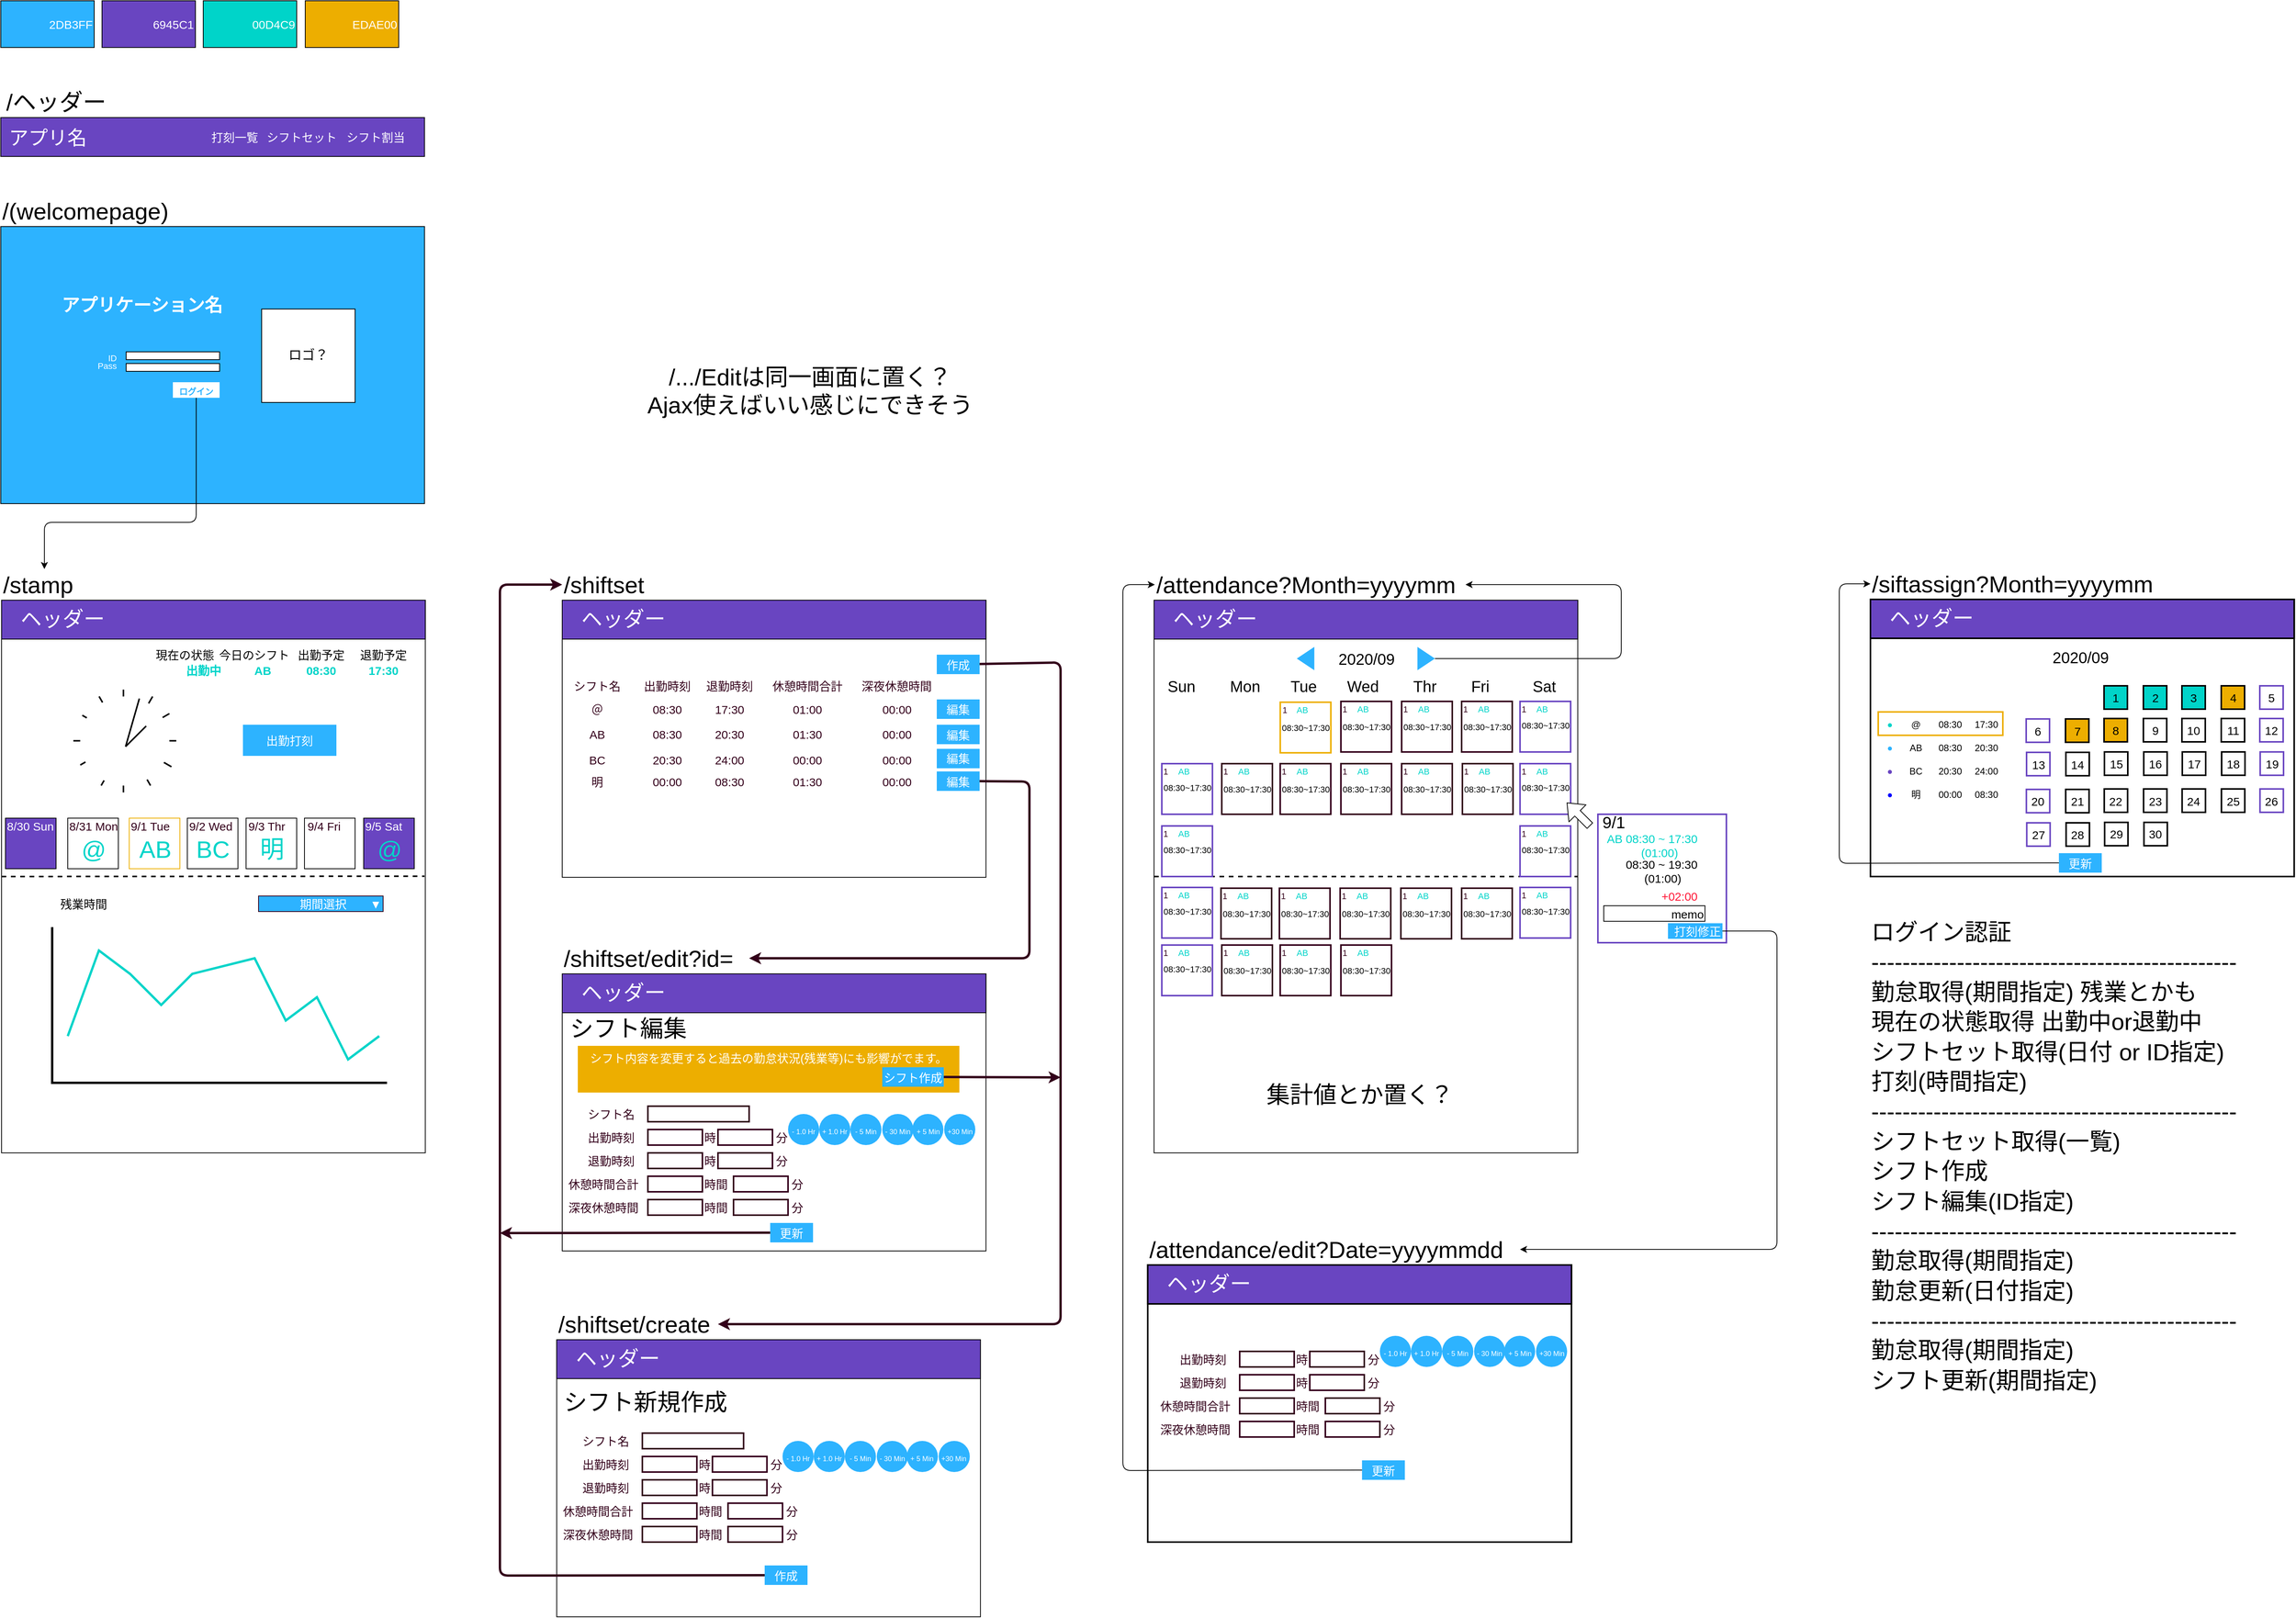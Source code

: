 <mxfile version="13.6.0" type="github">
  <diagram id="HU-P4IUZ7dDAn_C-CXK9" name="webアプリ">
    <mxGraphModel dx="706" dy="572" grid="1" gridSize="10" guides="1" tooltips="1" connect="1" arrows="1" fold="1" page="1" pageScale="1" pageWidth="827" pageHeight="1169" math="0" shadow="0">
      <root>
        <mxCell id="0" />
        <mxCell id="1" parent="0" />
        <mxCell id="q6XPmWuKXVtPRQOwv97A-1" value="" style="rounded=0;whiteSpace=wrap;html=1;fontColor=#2DB3FF;fillColor=#2DB3FF;" parent="1" vertex="1">
          <mxGeometry x="39" y="300" width="544.17" height="356" as="geometry" />
        </mxCell>
        <mxCell id="q6XPmWuKXVtPRQOwv97A-3" value="/(welcomepage)" style="text;html=1;strokeColor=none;fillColor=none;align=left;verticalAlign=middle;whiteSpace=wrap;rounded=0;fontSize=30;" parent="1" vertex="1">
          <mxGeometry x="39" y="260" width="431" height="40" as="geometry" />
        </mxCell>
        <mxCell id="q6XPmWuKXVtPRQOwv97A-5" value="アプリケーション名" style="text;html=1;align=center;verticalAlign=middle;resizable=0;points=[];autosize=1;fontSize=23;fontStyle=1;fontColor=#FFFFFF;" parent="1" vertex="1">
          <mxGeometry x="110" y="386" width="220" height="30" as="geometry" />
        </mxCell>
        <mxCell id="q6XPmWuKXVtPRQOwv97A-9" value="ロゴ？" style="whiteSpace=wrap;html=1;aspect=fixed;fontSize=17;align=center;" parent="1" vertex="1">
          <mxGeometry x="374" y="406" width="120" height="120" as="geometry" />
        </mxCell>
        <mxCell id="q6XPmWuKXVtPRQOwv97A-10" value="" style="rounded=0;whiteSpace=wrap;html=1;fontSize=17;align=left;" parent="1" vertex="1">
          <mxGeometry x="200" y="461" width="120" height="10" as="geometry" />
        </mxCell>
        <mxCell id="q6XPmWuKXVtPRQOwv97A-11" value="" style="rounded=0;whiteSpace=wrap;html=1;fontSize=17;align=left;" parent="1" vertex="1">
          <mxGeometry x="200" y="476" width="120" height="10" as="geometry" />
        </mxCell>
        <mxCell id="q6XPmWuKXVtPRQOwv97A-13" value="ID" style="text;html=1;strokeColor=none;fillColor=none;align=right;verticalAlign=middle;whiteSpace=wrap;rounded=0;fontSize=11;fontColor=#FFFFFF;" parent="1" vertex="1">
          <mxGeometry x="150" y="461" width="40" height="15" as="geometry" />
        </mxCell>
        <mxCell id="q6XPmWuKXVtPRQOwv97A-14" value="Pass" style="text;html=1;strokeColor=none;fillColor=none;align=right;verticalAlign=middle;whiteSpace=wrap;rounded=0;fontSize=11;fontColor=#FFFFFF;" parent="1" vertex="1">
          <mxGeometry x="150" y="471" width="40" height="15" as="geometry" />
        </mxCell>
        <mxCell id="q6XPmWuKXVtPRQOwv97A-15" value="&lt;font color=&quot;#ffffff&quot; style=&quot;font-size: 15px;&quot;&gt;2DB3FF&lt;/font&gt;" style="rounded=0;whiteSpace=wrap;html=1;fontSize=15;align=right;fillColor=#2DB3FF;" parent="1" vertex="1">
          <mxGeometry x="39" y="10" width="120" height="60" as="geometry" />
        </mxCell>
        <mxCell id="q6XPmWuKXVtPRQOwv97A-16" value="&lt;font color=&quot;#ffffff&quot; style=&quot;font-size: 15px;&quot;&gt;6945C1&lt;/font&gt;" style="rounded=0;whiteSpace=wrap;html=1;fontSize=15;align=right;fillColor=#6945C1;" parent="1" vertex="1">
          <mxGeometry x="169" y="10" width="120" height="60" as="geometry" />
        </mxCell>
        <mxCell id="q6XPmWuKXVtPRQOwv97A-17" value="&lt;font color=&quot;#ffffff&quot; style=&quot;font-size: 15px;&quot;&gt;00D4C9&lt;/font&gt;" style="rounded=0;whiteSpace=wrap;html=1;fontSize=15;align=right;fillColor=#00D4C9;" parent="1" vertex="1">
          <mxGeometry x="299" y="10" width="120" height="60" as="geometry" />
        </mxCell>
        <mxCell id="q6XPmWuKXVtPRQOwv97A-18" value="&lt;font color=&quot;#ffffff&quot; style=&quot;font-size: 15px;&quot;&gt;EDAE00&lt;/font&gt;" style="rounded=0;whiteSpace=wrap;html=1;fontSize=15;align=right;fillColor=#EDAE00;" parent="1" vertex="1">
          <mxGeometry x="430" y="10" width="120" height="60" as="geometry" />
        </mxCell>
        <mxCell id="q6XPmWuKXVtPRQOwv97A-19" value="" style="endArrow=classic;html=1;fontSize=15;fontColor=#FFFFFF;exitX=0.5;exitY=1;exitDx=0;exitDy=0;entryX=0.5;entryY=0;entryDx=0;entryDy=0;" parent="1" source="q6XPmWuKXVtPRQOwv97A-35" target="q6XPmWuKXVtPRQOwv97A-21" edge="1">
          <mxGeometry width="50" height="50" relative="1" as="geometry">
            <mxPoint x="290.0" y="516" as="sourcePoint" />
            <mxPoint x="290" y="740" as="targetPoint" />
            <Array as="points">
              <mxPoint x="290" y="680" />
              <mxPoint x="95" y="680" />
            </Array>
          </mxGeometry>
        </mxCell>
        <mxCell id="q6XPmWuKXVtPRQOwv97A-20" value="" style="rounded=0;whiteSpace=wrap;html=1;" parent="1" vertex="1">
          <mxGeometry x="40" y="780" width="544.17" height="710" as="geometry" />
        </mxCell>
        <mxCell id="q6XPmWuKXVtPRQOwv97A-21" value="/stamp" style="text;html=1;strokeColor=none;fillColor=none;align=left;verticalAlign=middle;whiteSpace=wrap;rounded=0;fontSize=30;" parent="1" vertex="1">
          <mxGeometry x="40" y="740" width="110" height="40" as="geometry" />
        </mxCell>
        <mxCell id="q6XPmWuKXVtPRQOwv97A-22" value="&lt;font style=&quot;font-size: 27px&quot; color=&quot;#ffffff&quot;&gt;&amp;nbsp; &amp;nbsp;ヘッダー&lt;/font&gt;" style="rounded=0;whiteSpace=wrap;html=1;align=left;fillColor=#6945C1;" parent="1" vertex="1">
          <mxGeometry x="40" y="780" width="544.17" height="50" as="geometry" />
        </mxCell>
        <mxCell id="q6XPmWuKXVtPRQOwv97A-23" value="" style="rounded=0;whiteSpace=wrap;html=1;fillColor=#6945C1;" parent="1" vertex="1">
          <mxGeometry x="39" y="160" width="544.17" height="50" as="geometry" />
        </mxCell>
        <mxCell id="q6XPmWuKXVtPRQOwv97A-24" value="/ヘッダー" style="text;html=1;strokeColor=none;fillColor=none;align=left;verticalAlign=middle;whiteSpace=wrap;rounded=0;fontSize=30;" parent="1" vertex="1">
          <mxGeometry x="43.5" y="120" width="431" height="40" as="geometry" />
        </mxCell>
        <mxCell id="q6XPmWuKXVtPRQOwv97A-25" value="アプリ名" style="text;html=1;align=center;verticalAlign=middle;resizable=0;points=[];autosize=1;fontSize=25;fontColor=#FFFFFF;" parent="1" vertex="1">
          <mxGeometry x="39" y="165" width="120" height="40" as="geometry" />
        </mxCell>
        <mxCell id="q6XPmWuKXVtPRQOwv97A-26" value="打刻一覧" style="text;html=1;align=center;verticalAlign=middle;resizable=0;points=[];autosize=1;fontSize=15;fontColor=#FFFFFF;" parent="1" vertex="1">
          <mxGeometry x="299" y="175" width="80" height="20" as="geometry" />
        </mxCell>
        <mxCell id="q6XPmWuKXVtPRQOwv97A-27" value="シフトセット" style="text;html=1;align=center;verticalAlign=middle;resizable=0;points=[];autosize=1;fontSize=15;fontColor=#FFFFFF;" parent="1" vertex="1">
          <mxGeometry x="370" y="175" width="110" height="20" as="geometry" />
        </mxCell>
        <mxCell id="q6XPmWuKXVtPRQOwv97A-31" value="&lt;font color=&quot;#000000&quot;&gt;現在の状態&lt;/font&gt;" style="text;html=1;align=center;verticalAlign=middle;resizable=0;points=[];autosize=1;fontSize=15;fontColor=#FFFFFF;" parent="1" vertex="1">
          <mxGeometry x="230" y="840" width="90" height="20" as="geometry" />
        </mxCell>
        <mxCell id="q6XPmWuKXVtPRQOwv97A-32" value="&lt;font color=&quot;#000000&quot;&gt;出勤予定&lt;/font&gt;" style="text;html=1;align=center;verticalAlign=middle;resizable=0;points=[];autosize=1;fontSize=15;fontColor=#FFFFFF;" parent="1" vertex="1">
          <mxGeometry x="410" y="840" width="80" height="20" as="geometry" />
        </mxCell>
        <mxCell id="q6XPmWuKXVtPRQOwv97A-33" value="&lt;font color=&quot;#000000&quot;&gt;退勤予定&lt;/font&gt;" style="text;html=1;align=center;verticalAlign=middle;resizable=0;points=[];autosize=1;fontSize=15;fontColor=#FFFFFF;" parent="1" vertex="1">
          <mxGeometry x="490" y="840" width="80" height="20" as="geometry" />
        </mxCell>
        <mxCell id="q6XPmWuKXVtPRQOwv97A-35" value="&lt;font color=&quot;#2db3ff&quot; style=&quot;font-size: 11px&quot;&gt;ログイン&lt;/font&gt;" style="rounded=0;whiteSpace=wrap;html=1;fontSize=15;fontColor=#FFFFFF;align=center;strokeColor=none;fillColor=#FFFFFF;fontStyle=1" parent="1" vertex="1">
          <mxGeometry x="260" y="500" width="60" height="20" as="geometry" />
        </mxCell>
        <mxCell id="q6XPmWuKXVtPRQOwv97A-36" value="出勤打刻" style="whiteSpace=wrap;html=1;fontSize=15;fontColor=#FFFFFF;align=center;strokeColor=none;fillColor=#2DB3FF;" parent="1" vertex="1">
          <mxGeometry x="350" y="940" width="120" height="40" as="geometry" />
        </mxCell>
        <mxCell id="q6XPmWuKXVtPRQOwv97A-37" value="&lt;font color=&quot;#00d4c9&quot;&gt;出勤中&lt;/font&gt;" style="text;html=1;align=center;verticalAlign=middle;resizable=0;points=[];autosize=1;fontSize=15;fontColor=#FFFFFF;fontStyle=1" parent="1" vertex="1">
          <mxGeometry x="269" y="860" width="60" height="20" as="geometry" />
        </mxCell>
        <mxCell id="q6XPmWuKXVtPRQOwv97A-38" value="&lt;font color=&quot;#000000&quot;&gt;今日のシフト&lt;/font&gt;" style="text;html=1;align=center;verticalAlign=middle;resizable=0;points=[];autosize=1;fontSize=15;fontColor=#FFFFFF;" parent="1" vertex="1">
          <mxGeometry x="309" y="840" width="110" height="20" as="geometry" />
        </mxCell>
        <mxCell id="q6XPmWuKXVtPRQOwv97A-39" value="&lt;font color=&quot;#00d4c9&quot;&gt;AB&lt;/font&gt;" style="text;html=1;align=center;verticalAlign=middle;resizable=0;points=[];autosize=1;fontSize=15;fontColor=#FFFFFF;fontStyle=1" parent="1" vertex="1">
          <mxGeometry x="355" y="860" width="40" height="20" as="geometry" />
        </mxCell>
        <mxCell id="q6XPmWuKXVtPRQOwv97A-40" value="&lt;font color=&quot;#00d4c9&quot;&gt;08:30&lt;/font&gt;" style="text;html=1;align=center;verticalAlign=middle;resizable=0;points=[];autosize=1;fontSize=15;fontColor=#FFFFFF;fontStyle=1" parent="1" vertex="1">
          <mxGeometry x="425" y="860" width="50" height="20" as="geometry" />
        </mxCell>
        <mxCell id="q6XPmWuKXVtPRQOwv97A-41" value="&lt;font color=&quot;#00d4c9&quot;&gt;17:30&lt;/font&gt;" style="text;html=1;align=center;verticalAlign=middle;resizable=0;points=[];autosize=1;fontSize=15;fontColor=#FFFFFF;fontStyle=1" parent="1" vertex="1">
          <mxGeometry x="505" y="860" width="50" height="20" as="geometry" />
        </mxCell>
        <mxCell id="q6XPmWuKXVtPRQOwv97A-73" value="" style="group" parent="1" vertex="1" connectable="0">
          <mxGeometry x="120" y="880" width="161.86" height="161.86" as="geometry" />
        </mxCell>
        <mxCell id="q6XPmWuKXVtPRQOwv97A-64" value="" style="ellipse;whiteSpace=wrap;html=1;aspect=fixed;rotation=75;fillColor=none;strokeColor=none;" parent="q6XPmWuKXVtPRQOwv97A-73" vertex="1">
          <mxGeometry x="14.851" y="14.851" width="132.158" height="132.158" as="geometry" />
        </mxCell>
        <mxCell id="q6XPmWuKXVtPRQOwv97A-45" value="" style="endArrow=none;html=1;fontSize=15;fontColor=#FFFFFF;fontStyle=0;strokeWidth=2;exitX=0;exitY=1;exitDx=0;exitDy=0;entryX=1;entryY=0;entryDx=0;entryDy=0;" parent="q6XPmWuKXVtPRQOwv97A-73" edge="1">
          <mxGeometry width="50" height="50" relative="1" as="geometry">
            <mxPoint x="76.525" y="147.009" as="sourcePoint" />
            <mxPoint x="76.525" y="14.851" as="targetPoint" />
          </mxGeometry>
        </mxCell>
        <mxCell id="q6XPmWuKXVtPRQOwv97A-47" value="" style="endArrow=none;html=1;fontSize=15;fontColor=#FFFFFF;fontStyle=0;strokeWidth=2;exitX=0;exitY=0;exitDx=0;exitDy=0;entryX=1;entryY=1;entryDx=0;entryDy=0;" parent="q6XPmWuKXVtPRQOwv97A-73" edge="1">
          <mxGeometry width="50" height="50" relative="1" as="geometry">
            <mxPoint x="12.208" y="80.674" as="sourcePoint" />
            <mxPoint x="144.366" y="80.674" as="targetPoint" />
          </mxGeometry>
        </mxCell>
        <mxCell id="q6XPmWuKXVtPRQOwv97A-65" value="" style="endArrow=none;html=1;fontSize=15;fontColor=#FFFFFF;fontStyle=0;strokeWidth=2;exitX=0;exitY=1;exitDx=0;exitDy=0;entryX=1;entryY=0;entryDx=0;entryDy=0;" parent="q6XPmWuKXVtPRQOwv97A-73" source="q6XPmWuKXVtPRQOwv97A-64" target="q6XPmWuKXVtPRQOwv97A-64" edge="1">
          <mxGeometry width="50" height="50" relative="1" as="geometry">
            <mxPoint x="-130.523" y="73.001" as="sourcePoint" />
            <mxPoint x="-2.77" y="39.52" as="targetPoint" />
          </mxGeometry>
        </mxCell>
        <mxCell id="q6XPmWuKXVtPRQOwv97A-66" value="" style="endArrow=none;html=1;fontSize=15;fontColor=#FFFFFF;fontStyle=0;strokeWidth=2;exitX=0;exitY=0;exitDx=0;exitDy=0;entryX=1;entryY=1;entryDx=0;entryDy=0;" parent="q6XPmWuKXVtPRQOwv97A-73" source="q6XPmWuKXVtPRQOwv97A-64" target="q6XPmWuKXVtPRQOwv97A-64" edge="1">
          <mxGeometry width="50" height="50" relative="1" as="geometry">
            <mxPoint x="-82.946" y="-7.175" as="sourcePoint" />
            <mxPoint x="-49.466" y="121.458" as="targetPoint" />
          </mxGeometry>
        </mxCell>
        <mxCell id="q6XPmWuKXVtPRQOwv97A-61" value="" style="endArrow=none;html=1;fontSize=15;fontColor=#FFFFFF;fontStyle=0;strokeWidth=2;exitX=0;exitY=1;exitDx=0;exitDy=0;entryX=1;entryY=0;entryDx=0;entryDy=0;" parent="q6XPmWuKXVtPRQOwv97A-73" edge="1">
          <mxGeometry width="50" height="50" relative="1" as="geometry">
            <mxPoint x="21.105" y="111.767" as="sourcePoint" />
            <mxPoint x="135.557" y="45.688" as="targetPoint" />
          </mxGeometry>
        </mxCell>
        <mxCell id="q6XPmWuKXVtPRQOwv97A-62" value="" style="endArrow=none;html=1;fontSize=15;fontColor=#FFFFFF;fontStyle=0;strokeWidth=2;exitX=0;exitY=0;exitDx=0;exitDy=0;entryX=1;entryY=1;entryDx=0;entryDy=0;" parent="q6XPmWuKXVtPRQOwv97A-73" edge="1">
          <mxGeometry width="50" height="50" relative="1" as="geometry">
            <mxPoint x="45.247" y="23.66" as="sourcePoint" />
            <mxPoint x="111.326" y="138.112" as="targetPoint" />
          </mxGeometry>
        </mxCell>
        <mxCell id="q6XPmWuKXVtPRQOwv97A-78" value="" style="group" parent="q6XPmWuKXVtPRQOwv97A-73" vertex="1" connectable="0">
          <mxGeometry x="21.018" y="23.661" width="114.537" height="114.537" as="geometry" />
        </mxCell>
        <mxCell id="q6XPmWuKXVtPRQOwv97A-69" value="" style="ellipse;whiteSpace=wrap;html=1;aspect=fixed;fillColor=#ffffff;fontSize=15;fontColor=#FFFFFF;align=center;strokeColor=none;" parent="q6XPmWuKXVtPRQOwv97A-78" vertex="1">
          <mxGeometry width="114.537" height="114.537" as="geometry" />
        </mxCell>
        <mxCell id="q6XPmWuKXVtPRQOwv97A-75" value="" style="endArrow=none;html=1;strokeWidth=2;fontSize=15;fontColor=#FFFFFF;entryX=0.663;entryY=0.024;entryDx=0;entryDy=0;entryPerimeter=0;" parent="q6XPmWuKXVtPRQOwv97A-78" target="q6XPmWuKXVtPRQOwv97A-69" edge="1">
          <mxGeometry width="50" height="50" relative="1" as="geometry">
            <mxPoint x="58.273" y="64.44" as="sourcePoint" />
            <mxPoint x="102.326" y="20.388" as="targetPoint" />
          </mxGeometry>
        </mxCell>
        <mxCell id="q6XPmWuKXVtPRQOwv97A-76" value="" style="endArrow=none;html=1;strokeWidth=2;fontSize=15;fontColor=#FFFFFF;" parent="q6XPmWuKXVtPRQOwv97A-78" edge="1">
          <mxGeometry width="50" height="50" relative="1" as="geometry">
            <mxPoint x="58.273" y="64.44" as="sourcePoint" />
            <mxPoint x="84.705" y="38.009" as="targetPoint" />
          </mxGeometry>
        </mxCell>
        <mxCell id="q6XPmWuKXVtPRQOwv97A-77" value="" style="endArrow=none;html=1;strokeWidth=2;fontSize=15;fontColor=#FFFFFF;dashed=1;exitX=0;exitY=0.5;exitDx=0;exitDy=0;" parent="1" source="q6XPmWuKXVtPRQOwv97A-20" edge="1">
          <mxGeometry width="50" height="50" relative="1" as="geometry">
            <mxPoint x="443.17" y="1134.58" as="sourcePoint" />
            <mxPoint x="583.17" y="1134.58" as="targetPoint" />
          </mxGeometry>
        </mxCell>
        <mxCell id="q6XPmWuKXVtPRQOwv97A-87" value="" style="whiteSpace=wrap;html=1;aspect=fixed;strokeColor=#000000;fillColor=#ffffff;fontSize=15;fontColor=#FFFFFF;align=center;" parent="1" vertex="1">
          <mxGeometry x="278.58" y="1060" width="65" height="65" as="geometry" />
        </mxCell>
        <mxCell id="q6XPmWuKXVtPRQOwv97A-93" value="" style="whiteSpace=wrap;html=1;aspect=fixed;strokeColor=#000000;fillColor=#ffffff;fontSize=15;fontColor=#FFFFFF;align=center;" parent="1" vertex="1">
          <mxGeometry x="354.0" y="1060" width="65" height="65" as="geometry" />
        </mxCell>
        <mxCell id="q6XPmWuKXVtPRQOwv97A-94" value="" style="whiteSpace=wrap;html=1;aspect=fixed;strokeColor=#000000;fillColor=#ffffff;fontSize=15;fontColor=#FFFFFF;align=center;" parent="1" vertex="1">
          <mxGeometry x="429.0" y="1060" width="65" height="65" as="geometry" />
        </mxCell>
        <mxCell id="q6XPmWuKXVtPRQOwv97A-95" value="" style="whiteSpace=wrap;html=1;aspect=fixed;strokeColor=#000000;fontSize=15;fontColor=#FFFFFF;align=center;fillColor=#6945C1;" parent="1" vertex="1">
          <mxGeometry x="505.0" y="1060" width="65" height="65" as="geometry" />
        </mxCell>
        <mxCell id="q6XPmWuKXVtPRQOwv97A-96" value="" style="whiteSpace=wrap;html=1;aspect=fixed;fillColor=#ffffff;fontSize=15;fontColor=#FFFFFF;align=center;strokeColor=#EDAE00;" parent="1" vertex="1">
          <mxGeometry x="204" y="1060" width="65" height="65" as="geometry" />
        </mxCell>
        <mxCell id="q6XPmWuKXVtPRQOwv97A-97" value="" style="whiteSpace=wrap;html=1;aspect=fixed;strokeColor=#000000;fillColor=#ffffff;fontSize=15;fontColor=#FFFFFF;align=center;" parent="1" vertex="1">
          <mxGeometry x="125" y="1060" width="65" height="65" as="geometry" />
        </mxCell>
        <mxCell id="q6XPmWuKXVtPRQOwv97A-98" value="" style="whiteSpace=wrap;html=1;aspect=fixed;strokeColor=#000000;fontSize=15;fontColor=#FFFFFF;align=center;fillColor=#6945C1;" parent="1" vertex="1">
          <mxGeometry x="45" y="1060" width="65" height="65" as="geometry" />
        </mxCell>
        <mxCell id="q6XPmWuKXVtPRQOwv97A-99" value="9/5 Sat" style="text;html=1;align=left;verticalAlign=middle;resizable=0;points=[];autosize=1;fontSize=15;fontColor=#FFFFFF;" parent="1" vertex="1">
          <mxGeometry x="505" y="1060" width="60" height="20" as="geometry" />
        </mxCell>
        <mxCell id="q6XPmWuKXVtPRQOwv97A-100" value="9/4 Fri" style="text;html=1;align=left;verticalAlign=middle;resizable=0;points=[];autosize=1;fontSize=15;fontColor=#33001A;" parent="1" vertex="1">
          <mxGeometry x="431" y="1060" width="60" height="20" as="geometry" />
        </mxCell>
        <mxCell id="q6XPmWuKXVtPRQOwv97A-101" value="9/3 Thr" style="text;html=1;align=left;verticalAlign=middle;resizable=0;points=[];autosize=1;fontSize=15;fontColor=#33001A;" parent="1" vertex="1">
          <mxGeometry x="355" y="1060" width="60" height="20" as="geometry" />
        </mxCell>
        <mxCell id="q6XPmWuKXVtPRQOwv97A-102" value="9/2 Wed" style="text;html=1;align=left;verticalAlign=middle;resizable=0;points=[];autosize=1;fontSize=15;fontColor=#33001A;" parent="1" vertex="1">
          <mxGeometry x="278.58" y="1060" width="70" height="20" as="geometry" />
        </mxCell>
        <mxCell id="q6XPmWuKXVtPRQOwv97A-103" value="9/1 Tue&lt;span style=&quot;color: rgba(0 , 0 , 0 , 0) ; font-family: monospace ; font-size: 0px&quot;&gt;3CmxGraphModel%3E%3Croot%3E%3CmxCell%20id%3D%220%22%2F%3E%3CmxCell%20id%3D%221%22%20parent%3D%220%22%2F%3E%3CmxCell%20id%3D%222%22%20value%3D%229%2F4%22%20style%3D%22text%3Bhtml%3D1%3Balign%3Dleft%3BverticalAlign%3Dmiddle%3Bresizable%3D0%3Bpoints%3D%5B%5D%3Bautosize%3D1%3BfontSize%3D15%3BfontColor%3D%2333001A%3B%22%20vertex%3D%221%22%20parent%3D%221%22%3E%3CmxGeometry%20x%3D%22431%22%20y%3D%221060%22%20width%3D%2240%22%20height%3D%2220%22%20as%3D%22geometry%22%2F%3E%3C%2FmxCell%3E%3C%2Froot%3E%3C%2FmxGraphModel%32&lt;/span&gt;" style="text;html=1;align=left;verticalAlign=middle;resizable=0;points=[];autosize=1;fontSize=15;fontColor=#33001A;" parent="1" vertex="1">
          <mxGeometry x="204" y="1055" width="70" height="30" as="geometry" />
        </mxCell>
        <mxCell id="q6XPmWuKXVtPRQOwv97A-105" value="8/31 Mon" style="text;html=1;align=left;verticalAlign=middle;resizable=0;points=[];autosize=1;fontSize=15;fontColor=#33001A;" parent="1" vertex="1">
          <mxGeometry x="125" y="1060" width="80" height="20" as="geometry" />
        </mxCell>
        <mxCell id="q6XPmWuKXVtPRQOwv97A-106" value="8/30 Sun" style="text;html=1;align=left;verticalAlign=middle;resizable=0;points=[];autosize=1;fontSize=15;fontColor=#FFFFFF;" parent="1" vertex="1">
          <mxGeometry x="45" y="1060" width="80" height="20" as="geometry" />
        </mxCell>
        <mxCell id="q6XPmWuKXVtPRQOwv97A-107" value="&lt;font style=&quot;font-size: 31px&quot;&gt;@&lt;/font&gt;" style="text;html=1;align=center;verticalAlign=middle;resizable=0;points=[];autosize=1;fontSize=15;fontColor=#00D4C9;" parent="1" vertex="1">
          <mxGeometry x="132.5" y="1085" width="50" height="30" as="geometry" />
        </mxCell>
        <mxCell id="q6XPmWuKXVtPRQOwv97A-108" value="&lt;font style=&quot;font-size: 31px&quot;&gt;AB&lt;/font&gt;" style="text;html=1;align=center;verticalAlign=middle;resizable=0;points=[];autosize=1;fontSize=15;fontColor=#00D4C9;" parent="1" vertex="1">
          <mxGeometry x="206.5" y="1085" width="60" height="30" as="geometry" />
        </mxCell>
        <mxCell id="q6XPmWuKXVtPRQOwv97A-109" value="&lt;font style=&quot;font-size: 31px&quot;&gt;BC&lt;/font&gt;" style="text;html=1;align=center;verticalAlign=middle;resizable=0;points=[];autosize=1;fontSize=15;fontColor=#00D4C9;" parent="1" vertex="1">
          <mxGeometry x="281.08" y="1085" width="60" height="30" as="geometry" />
        </mxCell>
        <mxCell id="q6XPmWuKXVtPRQOwv97A-110" value="&lt;font style=&quot;font-size: 31px&quot;&gt;明&lt;/font&gt;" style="text;html=1;align=center;verticalAlign=middle;resizable=0;points=[];autosize=1;fontSize=15;fontColor=#00D4C9;" parent="1" vertex="1">
          <mxGeometry x="361.5" y="1085" width="50" height="30" as="geometry" />
        </mxCell>
        <mxCell id="q6XPmWuKXVtPRQOwv97A-111" value="&lt;font style=&quot;font-size: 31px&quot;&gt;@&lt;/font&gt;" style="text;html=1;align=center;verticalAlign=middle;resizable=0;points=[];autosize=1;fontSize=15;fontColor=#00D4C9;" parent="1" vertex="1">
          <mxGeometry x="512.5" y="1085" width="50" height="30" as="geometry" />
        </mxCell>
        <mxCell id="q6XPmWuKXVtPRQOwv97A-112" value="" style="endArrow=none;html=1;strokeWidth=3;fontSize=15;fontColor=#00D4C9;rounded=0;" parent="1" edge="1">
          <mxGeometry width="50" height="50" relative="1" as="geometry">
            <mxPoint x="535" y="1400" as="sourcePoint" />
            <mxPoint x="105" y="1200" as="targetPoint" />
            <Array as="points">
              <mxPoint x="105" y="1400" />
            </Array>
          </mxGeometry>
        </mxCell>
        <mxCell id="q6XPmWuKXVtPRQOwv97A-113" value="&lt;font color=&quot;#000000&quot;&gt;残業時間&lt;/font&gt;" style="text;html=1;align=center;verticalAlign=middle;resizable=0;points=[];autosize=1;fontSize=15;fontColor=#FFFFFF;" parent="1" vertex="1">
          <mxGeometry x="105" y="1160" width="80" height="20" as="geometry" />
        </mxCell>
        <mxCell id="q6XPmWuKXVtPRQOwv97A-114" value="" style="endArrow=none;html=1;strokeWidth=3;fontSize=15;fontColor=#00D4C9;rounded=0;strokeColor=#00D4C9;" parent="1" edge="1">
          <mxGeometry width="50" height="50" relative="1" as="geometry">
            <mxPoint x="125" y="1340" as="sourcePoint" />
            <mxPoint x="525" y="1340" as="targetPoint" />
            <Array as="points">
              <mxPoint x="165" y="1230" />
              <mxPoint x="205" y="1260" />
              <mxPoint x="245" y="1300" />
              <mxPoint x="285" y="1260" />
              <mxPoint x="365" y="1240" />
              <mxPoint x="405" y="1320" />
              <mxPoint x="445" y="1290" />
              <mxPoint x="485" y="1370" />
            </Array>
          </mxGeometry>
        </mxCell>
        <mxCell id="q6XPmWuKXVtPRQOwv97A-115" value="&lt;font color=&quot;#ffffff&quot;&gt;期間選択　　▼&lt;/font&gt;" style="rounded=0;whiteSpace=wrap;html=1;fontSize=15;fontColor=#00D4C9;align=right;strokeColor=#33001A;fillColor=#2DB3FF;" parent="1" vertex="1">
          <mxGeometry x="370" y="1160" width="160" height="20" as="geometry" />
        </mxCell>
        <mxCell id="q6XPmWuKXVtPRQOwv97A-116" value="" style="rounded=0;whiteSpace=wrap;html=1;" parent="1" vertex="1">
          <mxGeometry x="760" y="780" width="544.17" height="356" as="geometry" />
        </mxCell>
        <mxCell id="q6XPmWuKXVtPRQOwv97A-117" value="/shiftset" style="text;html=1;strokeColor=none;fillColor=none;align=left;verticalAlign=middle;whiteSpace=wrap;rounded=0;fontSize=30;" parent="1" vertex="1">
          <mxGeometry x="760" y="740" width="431" height="40" as="geometry" />
        </mxCell>
        <mxCell id="q6XPmWuKXVtPRQOwv97A-119" value="&lt;font style=&quot;font-size: 27px&quot; color=&quot;#ffffff&quot;&gt;&amp;nbsp; &amp;nbsp;ヘッダー&lt;/font&gt;" style="rounded=0;whiteSpace=wrap;html=1;align=left;fillColor=#6945C1;" parent="1" vertex="1">
          <mxGeometry x="760" y="780" width="544.17" height="50" as="geometry" />
        </mxCell>
        <mxCell id="q6XPmWuKXVtPRQOwv97A-120" value="シフト名" style="text;html=1;strokeColor=none;fillColor=none;align=center;verticalAlign=middle;whiteSpace=wrap;rounded=0;fontSize=15;fontColor=#33001A;" parent="1" vertex="1">
          <mxGeometry x="760" y="880" width="90" height="20" as="geometry" />
        </mxCell>
        <mxCell id="q6XPmWuKXVtPRQOwv97A-121" value="出勤時刻" style="text;html=1;strokeColor=none;fillColor=none;align=center;verticalAlign=middle;whiteSpace=wrap;rounded=0;fontSize=15;fontColor=#33001A;" parent="1" vertex="1">
          <mxGeometry x="850" y="880" width="90" height="20" as="geometry" />
        </mxCell>
        <mxCell id="q6XPmWuKXVtPRQOwv97A-122" value="退勤時刻" style="text;html=1;strokeColor=none;fillColor=none;align=center;verticalAlign=middle;whiteSpace=wrap;rounded=0;fontSize=15;fontColor=#33001A;" parent="1" vertex="1">
          <mxGeometry x="930" y="880" width="90" height="20" as="geometry" />
        </mxCell>
        <mxCell id="q6XPmWuKXVtPRQOwv97A-123" value="休憩時間合計" style="text;html=1;strokeColor=none;fillColor=none;align=center;verticalAlign=middle;whiteSpace=wrap;rounded=0;fontSize=15;fontColor=#33001A;" parent="1" vertex="1">
          <mxGeometry x="1020" y="880" width="110" height="20" as="geometry" />
        </mxCell>
        <mxCell id="q6XPmWuKXVtPRQOwv97A-124" value="深夜休憩時間" style="text;html=1;strokeColor=none;fillColor=none;align=center;verticalAlign=middle;whiteSpace=wrap;rounded=0;fontSize=15;fontColor=#33001A;" parent="1" vertex="1">
          <mxGeometry x="1130" y="880" width="119" height="20" as="geometry" />
        </mxCell>
        <mxCell id="q6XPmWuKXVtPRQOwv97A-125" value="＠" style="text;html=1;strokeColor=none;fillColor=none;align=center;verticalAlign=middle;whiteSpace=wrap;rounded=0;fontSize=15;fontColor=#33001A;" parent="1" vertex="1">
          <mxGeometry x="785" y="910" width="40" height="20" as="geometry" />
        </mxCell>
        <mxCell id="q6XPmWuKXVtPRQOwv97A-126" value="08:30" style="text;html=1;strokeColor=none;fillColor=none;align=center;verticalAlign=middle;whiteSpace=wrap;rounded=0;fontSize=15;fontColor=#33001A;" parent="1" vertex="1">
          <mxGeometry x="875" y="910" width="40" height="20" as="geometry" />
        </mxCell>
        <mxCell id="q6XPmWuKXVtPRQOwv97A-127" value="17:30" style="text;html=1;strokeColor=none;fillColor=none;align=center;verticalAlign=middle;whiteSpace=wrap;rounded=0;fontSize=15;fontColor=#33001A;" parent="1" vertex="1">
          <mxGeometry x="955" y="910" width="40" height="20" as="geometry" />
        </mxCell>
        <mxCell id="q6XPmWuKXVtPRQOwv97A-128" value="01:00" style="text;html=1;strokeColor=none;fillColor=none;align=center;verticalAlign=middle;whiteSpace=wrap;rounded=0;fontSize=15;fontColor=#33001A;" parent="1" vertex="1">
          <mxGeometry x="1055" y="910" width="40" height="20" as="geometry" />
        </mxCell>
        <mxCell id="q6XPmWuKXVtPRQOwv97A-129" value="00:00" style="text;html=1;strokeColor=none;fillColor=none;align=center;verticalAlign=middle;whiteSpace=wrap;rounded=0;fontSize=15;fontColor=#33001A;" parent="1" vertex="1">
          <mxGeometry x="1169.5" y="910" width="40" height="20" as="geometry" />
        </mxCell>
        <mxCell id="q6XPmWuKXVtPRQOwv97A-130" value="AB" style="text;html=1;strokeColor=none;fillColor=none;align=center;verticalAlign=middle;whiteSpace=wrap;rounded=0;fontSize=15;fontColor=#33001A;" parent="1" vertex="1">
          <mxGeometry x="785" y="942" width="40" height="20" as="geometry" />
        </mxCell>
        <mxCell id="q6XPmWuKXVtPRQOwv97A-131" value="08:30" style="text;html=1;strokeColor=none;fillColor=none;align=center;verticalAlign=middle;whiteSpace=wrap;rounded=0;fontSize=15;fontColor=#33001A;" parent="1" vertex="1">
          <mxGeometry x="875" y="942" width="40" height="20" as="geometry" />
        </mxCell>
        <mxCell id="q6XPmWuKXVtPRQOwv97A-132" value="20:30" style="text;html=1;strokeColor=none;fillColor=none;align=center;verticalAlign=middle;whiteSpace=wrap;rounded=0;fontSize=15;fontColor=#33001A;" parent="1" vertex="1">
          <mxGeometry x="955" y="942" width="40" height="20" as="geometry" />
        </mxCell>
        <mxCell id="q6XPmWuKXVtPRQOwv97A-133" value="01:30" style="text;html=1;strokeColor=none;fillColor=none;align=center;verticalAlign=middle;whiteSpace=wrap;rounded=0;fontSize=15;fontColor=#33001A;" parent="1" vertex="1">
          <mxGeometry x="1055" y="942" width="40" height="20" as="geometry" />
        </mxCell>
        <mxCell id="q6XPmWuKXVtPRQOwv97A-134" value="00:00" style="text;html=1;strokeColor=none;fillColor=none;align=center;verticalAlign=middle;whiteSpace=wrap;rounded=0;fontSize=15;fontColor=#33001A;" parent="1" vertex="1">
          <mxGeometry x="1169.5" y="942" width="40" height="20" as="geometry" />
        </mxCell>
        <mxCell id="q6XPmWuKXVtPRQOwv97A-135" value="BC" style="text;html=1;strokeColor=none;fillColor=none;align=center;verticalAlign=middle;whiteSpace=wrap;rounded=0;fontSize=15;fontColor=#33001A;" parent="1" vertex="1">
          <mxGeometry x="785" y="974.93" width="40" height="20" as="geometry" />
        </mxCell>
        <mxCell id="q6XPmWuKXVtPRQOwv97A-136" value="20:30" style="text;html=1;strokeColor=none;fillColor=none;align=center;verticalAlign=middle;whiteSpace=wrap;rounded=0;fontSize=15;fontColor=#33001A;" parent="1" vertex="1">
          <mxGeometry x="875" y="974.93" width="40" height="20" as="geometry" />
        </mxCell>
        <mxCell id="q6XPmWuKXVtPRQOwv97A-137" value="24:00" style="text;html=1;strokeColor=none;fillColor=none;align=center;verticalAlign=middle;whiteSpace=wrap;rounded=0;fontSize=15;fontColor=#33001A;" parent="1" vertex="1">
          <mxGeometry x="955" y="974.93" width="40" height="20" as="geometry" />
        </mxCell>
        <mxCell id="q6XPmWuKXVtPRQOwv97A-138" value="00:00" style="text;html=1;strokeColor=none;fillColor=none;align=center;verticalAlign=middle;whiteSpace=wrap;rounded=0;fontSize=15;fontColor=#33001A;" parent="1" vertex="1">
          <mxGeometry x="1055" y="974.93" width="40" height="20" as="geometry" />
        </mxCell>
        <mxCell id="q6XPmWuKXVtPRQOwv97A-139" value="00:00" style="text;html=1;strokeColor=none;fillColor=none;align=center;verticalAlign=middle;whiteSpace=wrap;rounded=0;fontSize=15;fontColor=#33001A;" parent="1" vertex="1">
          <mxGeometry x="1169.5" y="974.93" width="40" height="20" as="geometry" />
        </mxCell>
        <mxCell id="q6XPmWuKXVtPRQOwv97A-140" value="明" style="text;html=1;strokeColor=none;fillColor=none;align=center;verticalAlign=middle;whiteSpace=wrap;rounded=0;fontSize=15;fontColor=#33001A;" parent="1" vertex="1">
          <mxGeometry x="785" y="1002.5" width="40" height="20" as="geometry" />
        </mxCell>
        <mxCell id="q6XPmWuKXVtPRQOwv97A-141" value="00:00" style="text;html=1;strokeColor=none;fillColor=none;align=center;verticalAlign=middle;whiteSpace=wrap;rounded=0;fontSize=15;fontColor=#33001A;" parent="1" vertex="1">
          <mxGeometry x="875" y="1002.5" width="40" height="20" as="geometry" />
        </mxCell>
        <mxCell id="q6XPmWuKXVtPRQOwv97A-142" value="08:30" style="text;html=1;strokeColor=none;fillColor=none;align=center;verticalAlign=middle;whiteSpace=wrap;rounded=0;fontSize=15;fontColor=#33001A;" parent="1" vertex="1">
          <mxGeometry x="955" y="1002.5" width="40" height="20" as="geometry" />
        </mxCell>
        <mxCell id="q6XPmWuKXVtPRQOwv97A-143" value="01:30" style="text;html=1;strokeColor=none;fillColor=none;align=center;verticalAlign=middle;whiteSpace=wrap;rounded=0;fontSize=15;fontColor=#33001A;" parent="1" vertex="1">
          <mxGeometry x="1055" y="1002.5" width="40" height="20" as="geometry" />
        </mxCell>
        <mxCell id="q6XPmWuKXVtPRQOwv97A-144" value="00:00" style="text;html=1;strokeColor=none;fillColor=none;align=center;verticalAlign=middle;whiteSpace=wrap;rounded=0;fontSize=15;fontColor=#33001A;" parent="1" vertex="1">
          <mxGeometry x="1169.5" y="1002.5" width="40" height="20" as="geometry" />
        </mxCell>
        <mxCell id="q6XPmWuKXVtPRQOwv97A-145" value="編集" style="rounded=0;whiteSpace=wrap;html=1;fillColor=#2DB3FF;fontSize=15;align=center;fontColor=#FFFFFF;strokeColor=none;" parent="1" vertex="1">
          <mxGeometry x="1241" y="907.5" width="55" height="25" as="geometry" />
        </mxCell>
        <mxCell id="q6XPmWuKXVtPRQOwv97A-146" value="編集" style="rounded=0;whiteSpace=wrap;html=1;fillColor=#2DB3FF;fontSize=15;align=center;fontColor=#FFFFFF;strokeColor=none;" parent="1" vertex="1">
          <mxGeometry x="1241" y="940" width="55" height="25" as="geometry" />
        </mxCell>
        <mxCell id="q6XPmWuKXVtPRQOwv97A-147" value="編集" style="rounded=0;whiteSpace=wrap;html=1;fillColor=#2DB3FF;fontSize=15;align=center;fontColor=#FFFFFF;strokeColor=none;" parent="1" vertex="1">
          <mxGeometry x="1241" y="970.93" width="55" height="25" as="geometry" />
        </mxCell>
        <mxCell id="q6XPmWuKXVtPRQOwv97A-148" value="編集" style="rounded=0;whiteSpace=wrap;html=1;fillColor=#2DB3FF;fontSize=15;align=center;fontColor=#FFFFFF;strokeColor=none;" parent="1" vertex="1">
          <mxGeometry x="1241" y="1000" width="55" height="25" as="geometry" />
        </mxCell>
        <mxCell id="q6XPmWuKXVtPRQOwv97A-150" value="" style="rounded=0;whiteSpace=wrap;html=1;" parent="1" vertex="1">
          <mxGeometry x="760" y="1260" width="544.17" height="356" as="geometry" />
        </mxCell>
        <mxCell id="q6XPmWuKXVtPRQOwv97A-151" value="/shiftset/edit?id=" style="text;html=1;strokeColor=none;fillColor=none;align=left;verticalAlign=middle;whiteSpace=wrap;rounded=0;fontSize=30;" parent="1" vertex="1">
          <mxGeometry x="760" y="1220" width="240" height="40" as="geometry" />
        </mxCell>
        <mxCell id="q6XPmWuKXVtPRQOwv97A-153" value="&lt;font style=&quot;font-size: 27px&quot; color=&quot;#ffffff&quot;&gt;&amp;nbsp; &amp;nbsp;ヘッダー&lt;/font&gt;" style="rounded=0;whiteSpace=wrap;html=1;align=left;fillColor=#6945C1;" parent="1" vertex="1">
          <mxGeometry x="760" y="1260" width="544.17" height="50" as="geometry" />
        </mxCell>
        <mxCell id="q6XPmWuKXVtPRQOwv97A-154" value="" style="endArrow=classic;html=1;strokeWidth=3;fontSize=15;fontColor=#FFFFFF;strokeColor=#33001A;exitX=1;exitY=0.5;exitDx=0;exitDy=0;entryX=1;entryY=0.5;entryDx=0;entryDy=0;" parent="1" source="q6XPmWuKXVtPRQOwv97A-148" target="q6XPmWuKXVtPRQOwv97A-151" edge="1">
          <mxGeometry width="50" height="50" relative="1" as="geometry">
            <mxPoint x="960" y="1300" as="sourcePoint" />
            <mxPoint x="1010" y="1240" as="targetPoint" />
            <Array as="points">
              <mxPoint x="1360" y="1013" />
              <mxPoint x="1360" y="1240" />
            </Array>
          </mxGeometry>
        </mxCell>
        <mxCell id="q6XPmWuKXVtPRQOwv97A-155" value="" style="rounded=0;whiteSpace=wrap;html=1;strokeColor=#33001A;fontSize=15;fontColor=#FFFFFF;align=center;fillColor=#FFFFFF;strokeWidth=2;" parent="1" vertex="1">
          <mxGeometry x="870" y="1430" width="130" height="20" as="geometry" />
        </mxCell>
        <mxCell id="q6XPmWuKXVtPRQOwv97A-156" value="シフト名" style="text;html=1;strokeColor=none;fillColor=none;align=right;verticalAlign=middle;whiteSpace=wrap;rounded=0;fontSize=15;fontColor=#33001A;" parent="1" vertex="1">
          <mxGeometry x="775" y="1430" width="80" height="20" as="geometry" />
        </mxCell>
        <mxCell id="q6XPmWuKXVtPRQOwv97A-157" value="" style="rounded=0;whiteSpace=wrap;html=1;strokeColor=#33001A;fontSize=15;fontColor=#FFFFFF;align=center;fillColor=#FFFFFF;strokeWidth=2;" parent="1" vertex="1">
          <mxGeometry x="870" y="1460" width="70" height="20" as="geometry" />
        </mxCell>
        <mxCell id="q6XPmWuKXVtPRQOwv97A-158" value="出勤時刻" style="text;html=1;strokeColor=none;fillColor=none;align=right;verticalAlign=middle;whiteSpace=wrap;rounded=0;fontSize=15;fontColor=#33001A;" parent="1" vertex="1">
          <mxGeometry x="775" y="1460" width="80" height="20" as="geometry" />
        </mxCell>
        <mxCell id="q6XPmWuKXVtPRQOwv97A-159" value="" style="rounded=0;whiteSpace=wrap;html=1;strokeColor=#33001A;fontSize=15;fontColor=#FFFFFF;align=center;fillColor=#FFFFFF;strokeWidth=2;" parent="1" vertex="1">
          <mxGeometry x="960" y="1460" width="70" height="20" as="geometry" />
        </mxCell>
        <mxCell id="q6XPmWuKXVtPRQOwv97A-160" value="時" style="text;html=1;strokeColor=none;fillColor=none;align=center;verticalAlign=middle;whiteSpace=wrap;rounded=0;fontSize=15;fontColor=#33001A;" parent="1" vertex="1">
          <mxGeometry x="935" y="1460" width="30" height="20" as="geometry" />
        </mxCell>
        <mxCell id="q6XPmWuKXVtPRQOwv97A-161" value="分" style="text;html=1;strokeColor=none;fillColor=none;align=center;verticalAlign=middle;whiteSpace=wrap;rounded=0;fontSize=15;fontColor=#33001A;" parent="1" vertex="1">
          <mxGeometry x="1027.09" y="1460" width="30" height="20" as="geometry" />
        </mxCell>
        <mxCell id="q6XPmWuKXVtPRQOwv97A-162" value="" style="rounded=0;whiteSpace=wrap;html=1;strokeColor=#33001A;fontSize=15;fontColor=#FFFFFF;align=center;fillColor=#FFFFFF;strokeWidth=2;" parent="1" vertex="1">
          <mxGeometry x="870" y="1490" width="70" height="20" as="geometry" />
        </mxCell>
        <mxCell id="q6XPmWuKXVtPRQOwv97A-163" value="退勤時刻" style="text;html=1;strokeColor=none;fillColor=none;align=right;verticalAlign=middle;whiteSpace=wrap;rounded=0;fontSize=15;fontColor=#33001A;" parent="1" vertex="1">
          <mxGeometry x="775" y="1490" width="80" height="20" as="geometry" />
        </mxCell>
        <mxCell id="q6XPmWuKXVtPRQOwv97A-164" value="" style="rounded=0;whiteSpace=wrap;html=1;strokeColor=#33001A;fontSize=15;fontColor=#FFFFFF;align=center;fillColor=#FFFFFF;strokeWidth=2;" parent="1" vertex="1">
          <mxGeometry x="960" y="1490" width="70" height="20" as="geometry" />
        </mxCell>
        <mxCell id="q6XPmWuKXVtPRQOwv97A-165" value="時" style="text;html=1;strokeColor=none;fillColor=none;align=center;verticalAlign=middle;whiteSpace=wrap;rounded=0;fontSize=15;fontColor=#33001A;" parent="1" vertex="1">
          <mxGeometry x="935" y="1490" width="30" height="20" as="geometry" />
        </mxCell>
        <mxCell id="q6XPmWuKXVtPRQOwv97A-166" value="分" style="text;html=1;strokeColor=none;fillColor=none;align=center;verticalAlign=middle;whiteSpace=wrap;rounded=0;fontSize=15;fontColor=#33001A;" parent="1" vertex="1">
          <mxGeometry x="1027.09" y="1490" width="30" height="20" as="geometry" />
        </mxCell>
        <mxCell id="q6XPmWuKXVtPRQOwv97A-167" value="" style="rounded=0;whiteSpace=wrap;html=1;strokeColor=#33001A;fontSize=15;fontColor=#FFFFFF;align=center;fillColor=#FFFFFF;strokeWidth=2;" parent="1" vertex="1">
          <mxGeometry x="870" y="1520" width="70" height="20" as="geometry" />
        </mxCell>
        <mxCell id="q6XPmWuKXVtPRQOwv97A-168" value="休憩時間合計" style="text;html=1;strokeColor=none;fillColor=none;align=right;verticalAlign=middle;whiteSpace=wrap;rounded=0;fontSize=15;fontColor=#33001A;" parent="1" vertex="1">
          <mxGeometry x="760" y="1520" width="100" height="20" as="geometry" />
        </mxCell>
        <mxCell id="q6XPmWuKXVtPRQOwv97A-169" value="" style="rounded=0;whiteSpace=wrap;html=1;strokeColor=#33001A;fontSize=15;fontColor=#FFFFFF;align=center;fillColor=#FFFFFF;strokeWidth=2;" parent="1" vertex="1">
          <mxGeometry x="980" y="1520" width="70" height="20" as="geometry" />
        </mxCell>
        <mxCell id="q6XPmWuKXVtPRQOwv97A-170" value="時間" style="text;html=1;strokeColor=none;fillColor=none;align=center;verticalAlign=middle;whiteSpace=wrap;rounded=0;fontSize=15;fontColor=#33001A;" parent="1" vertex="1">
          <mxGeometry x="940" y="1520" width="35" height="20" as="geometry" />
        </mxCell>
        <mxCell id="q6XPmWuKXVtPRQOwv97A-171" value="分" style="text;html=1;strokeColor=none;fillColor=none;align=center;verticalAlign=middle;whiteSpace=wrap;rounded=0;fontSize=15;fontColor=#33001A;" parent="1" vertex="1">
          <mxGeometry x="1047.09" y="1520" width="30" height="20" as="geometry" />
        </mxCell>
        <mxCell id="q6XPmWuKXVtPRQOwv97A-172" value="" style="rounded=0;whiteSpace=wrap;html=1;strokeColor=#33001A;fontSize=15;fontColor=#FFFFFF;align=center;fillColor=#FFFFFF;strokeWidth=2;" parent="1" vertex="1">
          <mxGeometry x="870" y="1550" width="70" height="20" as="geometry" />
        </mxCell>
        <mxCell id="q6XPmWuKXVtPRQOwv97A-173" value="深夜休憩時間" style="text;html=1;strokeColor=none;fillColor=none;align=right;verticalAlign=middle;whiteSpace=wrap;rounded=0;fontSize=15;fontColor=#33001A;" parent="1" vertex="1">
          <mxGeometry x="760" y="1550" width="100" height="20" as="geometry" />
        </mxCell>
        <mxCell id="q6XPmWuKXVtPRQOwv97A-174" value="" style="rounded=0;whiteSpace=wrap;html=1;strokeColor=#33001A;fontSize=15;fontColor=#FFFFFF;align=center;fillColor=#FFFFFF;strokeWidth=2;" parent="1" vertex="1">
          <mxGeometry x="980" y="1550" width="70" height="20" as="geometry" />
        </mxCell>
        <mxCell id="q6XPmWuKXVtPRQOwv97A-175" value="時間" style="text;html=1;strokeColor=none;fillColor=none;align=center;verticalAlign=middle;whiteSpace=wrap;rounded=0;fontSize=15;fontColor=#33001A;" parent="1" vertex="1">
          <mxGeometry x="940" y="1550" width="35" height="20" as="geometry" />
        </mxCell>
        <mxCell id="q6XPmWuKXVtPRQOwv97A-176" value="分" style="text;html=1;strokeColor=none;fillColor=none;align=center;verticalAlign=middle;whiteSpace=wrap;rounded=0;fontSize=15;fontColor=#33001A;" parent="1" vertex="1">
          <mxGeometry x="1047.09" y="1550" width="30" height="20" as="geometry" />
        </mxCell>
        <mxCell id="q6XPmWuKXVtPRQOwv97A-177" value="シフト内容を変更すると過去の勤怠状況(残業等)にも影響がでます。" style="rounded=0;whiteSpace=wrap;html=1;strokeWidth=2;fontSize=15;align=center;fillColor=#EDAE00;strokeColor=none;fontColor=#FFFFFF;verticalAlign=top;" parent="1" vertex="1">
          <mxGeometry x="780" y="1352.5" width="490" height="60" as="geometry" />
        </mxCell>
        <mxCell id="q6XPmWuKXVtPRQOwv97A-178" value="シフト作成" style="rounded=0;whiteSpace=wrap;html=1;fillColor=#2DB3FF;fontSize=15;align=center;fontColor=#FFFFFF;strokeColor=none;" parent="1" vertex="1">
          <mxGeometry x="1171" y="1380" width="79" height="25" as="geometry" />
        </mxCell>
        <mxCell id="q6XPmWuKXVtPRQOwv97A-179" value="&lt;font style=&quot;font-size: 9px&quot;&gt;- 1.0 Hr&lt;/font&gt;" style="ellipse;html=1;aspect=fixed;strokeWidth=2;fontSize=15;fontColor=#FFFFFF;align=center;fillColor=#2DB3FF;strokeColor=none;spacing=0;verticalAlign=middle;whiteSpace=wrap;textDirection=ltr;" parent="1" vertex="1">
          <mxGeometry x="1050" y="1440" width="40" height="40" as="geometry" />
        </mxCell>
        <mxCell id="q6XPmWuKXVtPRQOwv97A-180" value="&lt;font style=&quot;font-size: 9px&quot;&gt;+ 1.0 Hr&lt;/font&gt;" style="ellipse;html=1;aspect=fixed;strokeWidth=2;fontSize=15;fontColor=#FFFFFF;align=center;fillColor=#2DB3FF;strokeColor=none;spacing=0;verticalAlign=middle;whiteSpace=wrap;textDirection=ltr;" parent="1" vertex="1">
          <mxGeometry x="1090" y="1440" width="40" height="40" as="geometry" />
        </mxCell>
        <mxCell id="q6XPmWuKXVtPRQOwv97A-181" value="&lt;font style=&quot;font-size: 9px&quot;&gt;- 5 Min&lt;/font&gt;" style="ellipse;html=1;aspect=fixed;strokeWidth=2;fontSize=15;fontColor=#FFFFFF;align=center;fillColor=#2DB3FF;strokeColor=none;spacing=0;verticalAlign=middle;whiteSpace=wrap;textDirection=ltr;" parent="1" vertex="1">
          <mxGeometry x="1130" y="1440" width="40" height="40" as="geometry" />
        </mxCell>
        <mxCell id="q6XPmWuKXVtPRQOwv97A-182" value="&lt;font style=&quot;font-size: 9px&quot;&gt;- 30 Min&lt;/font&gt;" style="ellipse;html=1;aspect=fixed;strokeWidth=2;fontSize=15;fontColor=#FFFFFF;align=center;fillColor=#2DB3FF;strokeColor=none;spacing=0;verticalAlign=middle;whiteSpace=wrap;textDirection=ltr;" parent="1" vertex="1">
          <mxGeometry x="1171" y="1440" width="40" height="40" as="geometry" />
        </mxCell>
        <mxCell id="q6XPmWuKXVtPRQOwv97A-183" value="&lt;font style=&quot;font-size: 9px&quot;&gt;+ 5 Min&lt;/font&gt;" style="ellipse;html=1;aspect=fixed;strokeWidth=2;fontSize=15;fontColor=#FFFFFF;align=center;fillColor=#2DB3FF;strokeColor=none;spacing=0;verticalAlign=middle;whiteSpace=wrap;textDirection=ltr;" parent="1" vertex="1">
          <mxGeometry x="1209.5" y="1440" width="40" height="40" as="geometry" />
        </mxCell>
        <mxCell id="q6XPmWuKXVtPRQOwv97A-184" value="&lt;font style=&quot;font-size: 9px&quot;&gt;+30 Min&lt;/font&gt;" style="ellipse;html=1;aspect=fixed;strokeWidth=2;fontSize=15;fontColor=#FFFFFF;align=center;fillColor=#2DB3FF;strokeColor=none;spacing=0;verticalAlign=middle;whiteSpace=wrap;textDirection=ltr;" parent="1" vertex="1">
          <mxGeometry x="1250.5" y="1440" width="40" height="40" as="geometry" />
        </mxCell>
        <mxCell id="q6XPmWuKXVtPRQOwv97A-185" value="作成" style="rounded=0;whiteSpace=wrap;html=1;fillColor=#2DB3FF;fontSize=15;align=center;fontColor=#FFFFFF;strokeColor=none;" parent="1" vertex="1">
          <mxGeometry x="1241" y="850" width="55" height="25" as="geometry" />
        </mxCell>
        <mxCell id="q6XPmWuKXVtPRQOwv97A-186" value="" style="rounded=0;whiteSpace=wrap;html=1;" parent="1" vertex="1">
          <mxGeometry x="752.91" y="1730" width="544.17" height="356" as="geometry" />
        </mxCell>
        <mxCell id="q6XPmWuKXVtPRQOwv97A-187" value="/shiftset/create" style="text;html=1;strokeColor=none;fillColor=none;align=left;verticalAlign=middle;whiteSpace=wrap;rounded=0;fontSize=30;" parent="1" vertex="1">
          <mxGeometry x="752.91" y="1690" width="207.09" height="40" as="geometry" />
        </mxCell>
        <mxCell id="q6XPmWuKXVtPRQOwv97A-189" value="&lt;font style=&quot;font-size: 27px&quot; color=&quot;#ffffff&quot;&gt;&amp;nbsp; &amp;nbsp;ヘッダー&lt;/font&gt;" style="rounded=0;whiteSpace=wrap;html=1;align=left;fillColor=#6945C1;" parent="1" vertex="1">
          <mxGeometry x="752.91" y="1730" width="544.17" height="50" as="geometry" />
        </mxCell>
        <mxCell id="q6XPmWuKXVtPRQOwv97A-218" value="" style="rounded=0;whiteSpace=wrap;html=1;strokeColor=#33001A;fontSize=15;fontColor=#FFFFFF;align=center;fillColor=#FFFFFF;strokeWidth=2;" parent="1" vertex="1">
          <mxGeometry x="862.91" y="1850" width="130" height="20" as="geometry" />
        </mxCell>
        <mxCell id="q6XPmWuKXVtPRQOwv97A-219" value="シフト名" style="text;html=1;strokeColor=none;fillColor=none;align=right;verticalAlign=middle;whiteSpace=wrap;rounded=0;fontSize=15;fontColor=#33001A;" parent="1" vertex="1">
          <mxGeometry x="767.91" y="1850" width="80" height="20" as="geometry" />
        </mxCell>
        <mxCell id="q6XPmWuKXVtPRQOwv97A-220" value="" style="rounded=0;whiteSpace=wrap;html=1;strokeColor=#33001A;fontSize=15;fontColor=#FFFFFF;align=center;fillColor=#FFFFFF;strokeWidth=2;" parent="1" vertex="1">
          <mxGeometry x="862.91" y="1880" width="70" height="20" as="geometry" />
        </mxCell>
        <mxCell id="q6XPmWuKXVtPRQOwv97A-221" value="出勤時刻" style="text;html=1;strokeColor=none;fillColor=none;align=right;verticalAlign=middle;whiteSpace=wrap;rounded=0;fontSize=15;fontColor=#33001A;" parent="1" vertex="1">
          <mxGeometry x="767.91" y="1880" width="80" height="20" as="geometry" />
        </mxCell>
        <mxCell id="q6XPmWuKXVtPRQOwv97A-222" value="" style="rounded=0;whiteSpace=wrap;html=1;strokeColor=#33001A;fontSize=15;fontColor=#FFFFFF;align=center;fillColor=#FFFFFF;strokeWidth=2;" parent="1" vertex="1">
          <mxGeometry x="952.91" y="1880" width="70" height="20" as="geometry" />
        </mxCell>
        <mxCell id="q6XPmWuKXVtPRQOwv97A-223" value="時" style="text;html=1;strokeColor=none;fillColor=none;align=center;verticalAlign=middle;whiteSpace=wrap;rounded=0;fontSize=15;fontColor=#33001A;" parent="1" vertex="1">
          <mxGeometry x="927.91" y="1880" width="30" height="20" as="geometry" />
        </mxCell>
        <mxCell id="q6XPmWuKXVtPRQOwv97A-224" value="分" style="text;html=1;strokeColor=none;fillColor=none;align=center;verticalAlign=middle;whiteSpace=wrap;rounded=0;fontSize=15;fontColor=#33001A;" parent="1" vertex="1">
          <mxGeometry x="1020.0" y="1880" width="30" height="20" as="geometry" />
        </mxCell>
        <mxCell id="q6XPmWuKXVtPRQOwv97A-225" value="" style="rounded=0;whiteSpace=wrap;html=1;strokeColor=#33001A;fontSize=15;fontColor=#FFFFFF;align=center;fillColor=#FFFFFF;strokeWidth=2;" parent="1" vertex="1">
          <mxGeometry x="862.91" y="1910" width="70" height="20" as="geometry" />
        </mxCell>
        <mxCell id="q6XPmWuKXVtPRQOwv97A-226" value="退勤時刻" style="text;html=1;strokeColor=none;fillColor=none;align=right;verticalAlign=middle;whiteSpace=wrap;rounded=0;fontSize=15;fontColor=#33001A;" parent="1" vertex="1">
          <mxGeometry x="767.91" y="1910" width="80" height="20" as="geometry" />
        </mxCell>
        <mxCell id="q6XPmWuKXVtPRQOwv97A-227" value="" style="rounded=0;whiteSpace=wrap;html=1;strokeColor=#33001A;fontSize=15;fontColor=#FFFFFF;align=center;fillColor=#FFFFFF;strokeWidth=2;" parent="1" vertex="1">
          <mxGeometry x="952.91" y="1910" width="70" height="20" as="geometry" />
        </mxCell>
        <mxCell id="q6XPmWuKXVtPRQOwv97A-228" value="時" style="text;html=1;strokeColor=none;fillColor=none;align=center;verticalAlign=middle;whiteSpace=wrap;rounded=0;fontSize=15;fontColor=#33001A;" parent="1" vertex="1">
          <mxGeometry x="927.91" y="1910" width="30" height="20" as="geometry" />
        </mxCell>
        <mxCell id="q6XPmWuKXVtPRQOwv97A-229" value="分" style="text;html=1;strokeColor=none;fillColor=none;align=center;verticalAlign=middle;whiteSpace=wrap;rounded=0;fontSize=15;fontColor=#33001A;" parent="1" vertex="1">
          <mxGeometry x="1020.0" y="1910" width="30" height="20" as="geometry" />
        </mxCell>
        <mxCell id="q6XPmWuKXVtPRQOwv97A-230" value="" style="rounded=0;whiteSpace=wrap;html=1;strokeColor=#33001A;fontSize=15;fontColor=#FFFFFF;align=center;fillColor=#FFFFFF;strokeWidth=2;" parent="1" vertex="1">
          <mxGeometry x="862.91" y="1940" width="70" height="20" as="geometry" />
        </mxCell>
        <mxCell id="q6XPmWuKXVtPRQOwv97A-231" value="休憩時間合計" style="text;html=1;strokeColor=none;fillColor=none;align=right;verticalAlign=middle;whiteSpace=wrap;rounded=0;fontSize=15;fontColor=#33001A;" parent="1" vertex="1">
          <mxGeometry x="752.91" y="1940" width="100" height="20" as="geometry" />
        </mxCell>
        <mxCell id="q6XPmWuKXVtPRQOwv97A-232" value="" style="rounded=0;whiteSpace=wrap;html=1;strokeColor=#33001A;fontSize=15;fontColor=#FFFFFF;align=center;fillColor=#FFFFFF;strokeWidth=2;" parent="1" vertex="1">
          <mxGeometry x="972.91" y="1940" width="70" height="20" as="geometry" />
        </mxCell>
        <mxCell id="q6XPmWuKXVtPRQOwv97A-233" value="時間" style="text;html=1;strokeColor=none;fillColor=none;align=center;verticalAlign=middle;whiteSpace=wrap;rounded=0;fontSize=15;fontColor=#33001A;" parent="1" vertex="1">
          <mxGeometry x="932.91" y="1940" width="35" height="20" as="geometry" />
        </mxCell>
        <mxCell id="q6XPmWuKXVtPRQOwv97A-234" value="分" style="text;html=1;strokeColor=none;fillColor=none;align=center;verticalAlign=middle;whiteSpace=wrap;rounded=0;fontSize=15;fontColor=#33001A;" parent="1" vertex="1">
          <mxGeometry x="1040.0" y="1940" width="30" height="20" as="geometry" />
        </mxCell>
        <mxCell id="q6XPmWuKXVtPRQOwv97A-235" value="" style="rounded=0;whiteSpace=wrap;html=1;strokeColor=#33001A;fontSize=15;fontColor=#FFFFFF;align=center;fillColor=#FFFFFF;strokeWidth=2;" parent="1" vertex="1">
          <mxGeometry x="862.91" y="1970" width="70" height="20" as="geometry" />
        </mxCell>
        <mxCell id="q6XPmWuKXVtPRQOwv97A-236" value="深夜休憩時間" style="text;html=1;strokeColor=none;fillColor=none;align=right;verticalAlign=middle;whiteSpace=wrap;rounded=0;fontSize=15;fontColor=#33001A;" parent="1" vertex="1">
          <mxGeometry x="752.91" y="1970" width="100" height="20" as="geometry" />
        </mxCell>
        <mxCell id="q6XPmWuKXVtPRQOwv97A-237" value="" style="rounded=0;whiteSpace=wrap;html=1;strokeColor=#33001A;fontSize=15;fontColor=#FFFFFF;align=center;fillColor=#FFFFFF;strokeWidth=2;" parent="1" vertex="1">
          <mxGeometry x="972.91" y="1970" width="70" height="20" as="geometry" />
        </mxCell>
        <mxCell id="q6XPmWuKXVtPRQOwv97A-238" value="時間" style="text;html=1;strokeColor=none;fillColor=none;align=center;verticalAlign=middle;whiteSpace=wrap;rounded=0;fontSize=15;fontColor=#33001A;" parent="1" vertex="1">
          <mxGeometry x="932.91" y="1970" width="35" height="20" as="geometry" />
        </mxCell>
        <mxCell id="q6XPmWuKXVtPRQOwv97A-239" value="分" style="text;html=1;strokeColor=none;fillColor=none;align=center;verticalAlign=middle;whiteSpace=wrap;rounded=0;fontSize=15;fontColor=#33001A;" parent="1" vertex="1">
          <mxGeometry x="1040.0" y="1970" width="30" height="20" as="geometry" />
        </mxCell>
        <mxCell id="q6XPmWuKXVtPRQOwv97A-240" value="&lt;font style=&quot;font-size: 9px&quot;&gt;- 1.0 Hr&lt;/font&gt;" style="ellipse;html=1;aspect=fixed;strokeWidth=2;fontSize=15;fontColor=#FFFFFF;align=center;fillColor=#2DB3FF;strokeColor=none;spacing=0;verticalAlign=middle;whiteSpace=wrap;textDirection=ltr;" parent="1" vertex="1">
          <mxGeometry x="1042.91" y="1860" width="40" height="40" as="geometry" />
        </mxCell>
        <mxCell id="q6XPmWuKXVtPRQOwv97A-241" value="&lt;font style=&quot;font-size: 9px&quot;&gt;+ 1.0 Hr&lt;/font&gt;" style="ellipse;html=1;aspect=fixed;strokeWidth=2;fontSize=15;fontColor=#FFFFFF;align=center;fillColor=#2DB3FF;strokeColor=none;spacing=0;verticalAlign=middle;whiteSpace=wrap;textDirection=ltr;" parent="1" vertex="1">
          <mxGeometry x="1082.91" y="1860" width="40" height="40" as="geometry" />
        </mxCell>
        <mxCell id="q6XPmWuKXVtPRQOwv97A-242" value="&lt;font style=&quot;font-size: 9px&quot;&gt;- 5 Min&lt;/font&gt;" style="ellipse;html=1;aspect=fixed;strokeWidth=2;fontSize=15;fontColor=#FFFFFF;align=center;fillColor=#2DB3FF;strokeColor=none;spacing=0;verticalAlign=middle;whiteSpace=wrap;textDirection=ltr;" parent="1" vertex="1">
          <mxGeometry x="1122.91" y="1860" width="40" height="40" as="geometry" />
        </mxCell>
        <mxCell id="q6XPmWuKXVtPRQOwv97A-243" value="&lt;font style=&quot;font-size: 9px&quot;&gt;- 30 Min&lt;/font&gt;" style="ellipse;html=1;aspect=fixed;strokeWidth=2;fontSize=15;fontColor=#FFFFFF;align=center;fillColor=#2DB3FF;strokeColor=none;spacing=0;verticalAlign=middle;whiteSpace=wrap;textDirection=ltr;" parent="1" vertex="1">
          <mxGeometry x="1163.91" y="1860" width="40" height="40" as="geometry" />
        </mxCell>
        <mxCell id="q6XPmWuKXVtPRQOwv97A-244" value="&lt;font style=&quot;font-size: 9px&quot;&gt;+ 5 Min&lt;/font&gt;" style="ellipse;html=1;aspect=fixed;strokeWidth=2;fontSize=15;fontColor=#FFFFFF;align=center;fillColor=#2DB3FF;strokeColor=none;spacing=0;verticalAlign=middle;whiteSpace=wrap;textDirection=ltr;" parent="1" vertex="1">
          <mxGeometry x="1202.41" y="1860" width="40" height="40" as="geometry" />
        </mxCell>
        <mxCell id="q6XPmWuKXVtPRQOwv97A-245" value="&lt;font style=&quot;font-size: 9px&quot;&gt;+30 Min&lt;/font&gt;" style="ellipse;html=1;aspect=fixed;strokeWidth=2;fontSize=15;fontColor=#FFFFFF;align=center;fillColor=#2DB3FF;strokeColor=none;spacing=0;verticalAlign=middle;whiteSpace=wrap;textDirection=ltr;" parent="1" vertex="1">
          <mxGeometry x="1243.41" y="1860" width="40" height="40" as="geometry" />
        </mxCell>
        <mxCell id="q6XPmWuKXVtPRQOwv97A-246" value="更新" style="rounded=0;whiteSpace=wrap;html=1;fillColor=#2DB3FF;fontSize=15;align=center;fontColor=#FFFFFF;strokeColor=none;" parent="1" vertex="1">
          <mxGeometry x="1027.09" y="1580" width="55" height="25" as="geometry" />
        </mxCell>
        <mxCell id="q6XPmWuKXVtPRQOwv97A-247" value="作成" style="rounded=0;whiteSpace=wrap;html=1;fillColor=#2DB3FF;fontSize=15;align=center;fontColor=#FFFFFF;strokeColor=none;" parent="1" vertex="1">
          <mxGeometry x="1020" y="2020" width="55" height="25" as="geometry" />
        </mxCell>
        <mxCell id="q6XPmWuKXVtPRQOwv97A-248" value="シフト新規作成" style="text;html=1;strokeColor=none;fillColor=none;align=left;verticalAlign=middle;whiteSpace=wrap;rounded=0;fontSize=30;" parent="1" vertex="1">
          <mxGeometry x="759.5" y="1790" width="431" height="40" as="geometry" />
        </mxCell>
        <mxCell id="q6XPmWuKXVtPRQOwv97A-249" value="シフト編集" style="text;html=1;strokeColor=none;fillColor=none;align=left;verticalAlign=middle;whiteSpace=wrap;rounded=0;fontSize=30;" parent="1" vertex="1">
          <mxGeometry x="767.91" y="1310" width="431" height="40" as="geometry" />
        </mxCell>
        <mxCell id="q6XPmWuKXVtPRQOwv97A-251" value="" style="endArrow=classic;html=1;strokeColor=#33001A;strokeWidth=3;fontSize=15;fontColor=#FFFFFF;entryX=1;entryY=0.5;entryDx=0;entryDy=0;rounded=1;" parent="1" source="q6XPmWuKXVtPRQOwv97A-185" target="q6XPmWuKXVtPRQOwv97A-187" edge="1">
          <mxGeometry width="50" height="50" relative="1" as="geometry">
            <mxPoint x="1300" y="860" as="sourcePoint" />
            <mxPoint x="1360" y="1470" as="targetPoint" />
            <Array as="points">
              <mxPoint x="1400" y="860" />
              <mxPoint x="1400" y="1710" />
            </Array>
          </mxGeometry>
        </mxCell>
        <mxCell id="q6XPmWuKXVtPRQOwv97A-252" value="" style="endArrow=classic;html=1;strokeColor=#33001A;strokeWidth=3;fontSize=15;fontColor=#FFFFFF;exitX=1;exitY=0.5;exitDx=0;exitDy=0;" parent="1" source="q6XPmWuKXVtPRQOwv97A-178" edge="1">
          <mxGeometry width="50" height="50" relative="1" as="geometry">
            <mxPoint x="1200" y="1510" as="sourcePoint" />
            <mxPoint x="1400" y="1393" as="targetPoint" />
          </mxGeometry>
        </mxCell>
        <mxCell id="q6XPmWuKXVtPRQOwv97A-253" value="" style="endArrow=classic;html=1;strokeColor=#33001A;strokeWidth=3;fontSize=15;fontColor=#FFFFFF;exitX=0;exitY=0.5;exitDx=0;exitDy=0;entryX=0;entryY=0.5;entryDx=0;entryDy=0;" parent="1" source="q6XPmWuKXVtPRQOwv97A-247" target="q6XPmWuKXVtPRQOwv97A-117" edge="1">
          <mxGeometry width="50" height="50" relative="1" as="geometry">
            <mxPoint x="640" y="1740" as="sourcePoint" />
            <mxPoint x="700" y="760" as="targetPoint" />
            <Array as="points">
              <mxPoint x="680" y="2033" />
              <mxPoint x="680" y="760" />
            </Array>
          </mxGeometry>
        </mxCell>
        <mxCell id="q6XPmWuKXVtPRQOwv97A-254" value="" style="endArrow=classic;html=1;strokeColor=#33001A;strokeWidth=3;fontSize=15;fontColor=#FFFFFF;exitX=0;exitY=0.5;exitDx=0;exitDy=0;" parent="1" source="q6XPmWuKXVtPRQOwv97A-246" edge="1">
          <mxGeometry width="50" height="50" relative="1" as="geometry">
            <mxPoint x="890" y="1690" as="sourcePoint" />
            <mxPoint x="680" y="1593" as="targetPoint" />
          </mxGeometry>
        </mxCell>
        <mxCell id="q6XPmWuKXVtPRQOwv97A-255" value="" style="rounded=0;whiteSpace=wrap;html=1;" parent="1" vertex="1">
          <mxGeometry x="1520" y="780" width="544.17" height="710" as="geometry" />
        </mxCell>
        <mxCell id="q6XPmWuKXVtPRQOwv97A-256" value="/attendance?Month=yyyymm" style="text;html=1;strokeColor=none;fillColor=none;align=left;verticalAlign=middle;whiteSpace=wrap;rounded=0;fontSize=30;" parent="1" vertex="1">
          <mxGeometry x="1521" y="740" width="399" height="40" as="geometry" />
        </mxCell>
        <mxCell id="q6XPmWuKXVtPRQOwv97A-257" value="&lt;font style=&quot;font-size: 27px&quot; color=&quot;#ffffff&quot;&gt;&amp;nbsp; &amp;nbsp;ヘッダー&lt;/font&gt;" style="rounded=0;whiteSpace=wrap;html=1;align=left;fillColor=#6945C1;" parent="1" vertex="1">
          <mxGeometry x="1520" y="780" width="544.17" height="50" as="geometry" />
        </mxCell>
        <mxCell id="q6XPmWuKXVtPRQOwv97A-258" value="" style="endArrow=none;html=1;strokeWidth=2;fontSize=15;fontColor=#FFFFFF;dashed=1;exitX=0;exitY=0.5;exitDx=0;exitDy=0;entryX=1;entryY=0.5;entryDx=0;entryDy=0;" parent="1" source="q6XPmWuKXVtPRQOwv97A-255" target="q6XPmWuKXVtPRQOwv97A-255" edge="1">
          <mxGeometry width="50" height="50" relative="1" as="geometry">
            <mxPoint x="1540" y="1125.42" as="sourcePoint" />
            <mxPoint x="2083.17" y="1125" as="targetPoint" />
          </mxGeometry>
        </mxCell>
        <mxCell id="q6XPmWuKXVtPRQOwv97A-259" value="シフト割当" style="text;html=1;align=center;verticalAlign=middle;resizable=0;points=[];autosize=1;fontSize=15;fontColor=#FFFFFF;" parent="1" vertex="1">
          <mxGeometry x="475" y="175" width="90" height="20" as="geometry" />
        </mxCell>
        <mxCell id="FfchCcBJmLkpdb2am3XC-4" value="&lt;font style=&quot;font-size: 20px&quot;&gt;2020/09&lt;/font&gt;" style="text;html=1;strokeColor=none;fillColor=none;align=center;verticalAlign=middle;whiteSpace=wrap;rounded=0;" parent="1" vertex="1">
          <mxGeometry x="1757.5" y="845" width="70" height="20" as="geometry" />
        </mxCell>
        <mxCell id="FfchCcBJmLkpdb2am3XC-147" value="&amp;nbsp;Sun&amp;nbsp; &amp;nbsp; &amp;nbsp; &amp;nbsp; Mon&amp;nbsp; &amp;nbsp; &amp;nbsp; &amp;nbsp;Tue&amp;nbsp; &amp;nbsp; &amp;nbsp; &amp;nbsp;Wed&amp;nbsp; &amp;nbsp; &amp;nbsp; &amp;nbsp; Thr&amp;nbsp; &amp;nbsp; &amp;nbsp; &amp;nbsp; Fri&amp;nbsp; &amp;nbsp; &amp;nbsp; &amp;nbsp; &amp;nbsp; Sat" style="text;html=1;strokeColor=none;fillColor=none;align=left;verticalAlign=middle;whiteSpace=wrap;rounded=0;fontSize=20;" parent="1" vertex="1">
          <mxGeometry x="1529.52" y="880" width="531.07" height="20" as="geometry" />
        </mxCell>
        <mxCell id="FfchCcBJmLkpdb2am3XC-164" value="" style="group" parent="1" vertex="1" connectable="0">
          <mxGeometry x="1760" y="910" width="65" height="65" as="geometry" />
        </mxCell>
        <mxCell id="FfchCcBJmLkpdb2am3XC-165" value="" style="whiteSpace=wrap;html=1;aspect=fixed;fontSize=15;fontColor=#FFFFFF;align=center;fillColor=none;strokeWidth=2;container=0;strokeColor=#33001A;" parent="FfchCcBJmLkpdb2am3XC-164" vertex="1">
          <mxGeometry width="65" height="65" as="geometry" />
        </mxCell>
        <mxCell id="FfchCcBJmLkpdb2am3XC-166" value="&lt;font style=&quot;font-size: 11px;&quot;&gt;1&lt;/font&gt;" style="text;html=1;align=left;verticalAlign=middle;resizable=0;points=[];autosize=1;fontSize=11;fontColor=#33001A;" parent="FfchCcBJmLkpdb2am3XC-164" vertex="1">
          <mxGeometry x="0.42" width="20" height="20" as="geometry" />
        </mxCell>
        <mxCell id="FfchCcBJmLkpdb2am3XC-167" value="&lt;font style=&quot;font-size: 11px;&quot;&gt;AB&lt;/font&gt;" style="text;html=1;align=center;verticalAlign=middle;resizable=0;points=[];autosize=1;fontSize=11;fontColor=#00D4C9;" parent="FfchCcBJmLkpdb2am3XC-164" vertex="1">
          <mxGeometry x="12.5" width="30" height="20" as="geometry" />
        </mxCell>
        <mxCell id="FfchCcBJmLkpdb2am3XC-168" value="08:30~17:30" style="text;html=1;strokeColor=none;fillColor=none;align=center;verticalAlign=middle;whiteSpace=wrap;rounded=0;fontSize=11;" parent="FfchCcBJmLkpdb2am3XC-164" vertex="1">
          <mxGeometry x="12.5" y="22.5" width="40" height="20" as="geometry" />
        </mxCell>
        <mxCell id="FfchCcBJmLkpdb2am3XC-169" value="" style="group" parent="1" vertex="1" connectable="0">
          <mxGeometry x="1838" y="910" width="65" height="65" as="geometry" />
        </mxCell>
        <mxCell id="FfchCcBJmLkpdb2am3XC-170" value="" style="whiteSpace=wrap;html=1;aspect=fixed;fontSize=15;fontColor=#FFFFFF;align=center;fillColor=none;strokeWidth=2;container=0;strokeColor=#33001A;" parent="FfchCcBJmLkpdb2am3XC-169" vertex="1">
          <mxGeometry width="65" height="65" as="geometry" />
        </mxCell>
        <mxCell id="FfchCcBJmLkpdb2am3XC-171" value="&lt;font style=&quot;font-size: 11px;&quot;&gt;1&lt;/font&gt;" style="text;html=1;align=left;verticalAlign=middle;resizable=0;points=[];autosize=1;fontSize=11;fontColor=#33001A;" parent="FfchCcBJmLkpdb2am3XC-169" vertex="1">
          <mxGeometry x="0.42" width="20" height="20" as="geometry" />
        </mxCell>
        <mxCell id="FfchCcBJmLkpdb2am3XC-172" value="&lt;font style=&quot;font-size: 11px;&quot;&gt;AB&lt;/font&gt;" style="text;html=1;align=center;verticalAlign=middle;resizable=0;points=[];autosize=1;fontSize=11;fontColor=#00D4C9;" parent="FfchCcBJmLkpdb2am3XC-169" vertex="1">
          <mxGeometry x="12.5" width="30" height="20" as="geometry" />
        </mxCell>
        <mxCell id="FfchCcBJmLkpdb2am3XC-173" value="08:30~17:30" style="text;html=1;strokeColor=none;fillColor=none;align=center;verticalAlign=middle;whiteSpace=wrap;rounded=0;fontSize=11;" parent="FfchCcBJmLkpdb2am3XC-169" vertex="1">
          <mxGeometry x="12.5" y="22.5" width="40" height="20" as="geometry" />
        </mxCell>
        <mxCell id="FfchCcBJmLkpdb2am3XC-185" value="" style="group" parent="1" vertex="1" connectable="0">
          <mxGeometry x="1915" y="910" width="65" height="65" as="geometry" />
        </mxCell>
        <mxCell id="FfchCcBJmLkpdb2am3XC-186" value="" style="whiteSpace=wrap;html=1;aspect=fixed;fontSize=15;fontColor=#FFFFFF;align=center;fillColor=none;strokeWidth=2;container=0;strokeColor=#33001A;" parent="FfchCcBJmLkpdb2am3XC-185" vertex="1">
          <mxGeometry width="65" height="65" as="geometry" />
        </mxCell>
        <mxCell id="FfchCcBJmLkpdb2am3XC-187" value="&lt;font style=&quot;font-size: 11px;&quot;&gt;1&lt;/font&gt;" style="text;html=1;align=left;verticalAlign=middle;resizable=0;points=[];autosize=1;fontSize=11;fontColor=#33001A;" parent="FfchCcBJmLkpdb2am3XC-185" vertex="1">
          <mxGeometry x="0.42" width="20" height="20" as="geometry" />
        </mxCell>
        <mxCell id="FfchCcBJmLkpdb2am3XC-188" value="&lt;font style=&quot;font-size: 11px;&quot;&gt;AB&lt;/font&gt;" style="text;html=1;align=center;verticalAlign=middle;resizable=0;points=[];autosize=1;fontSize=11;fontColor=#00D4C9;" parent="FfchCcBJmLkpdb2am3XC-185" vertex="1">
          <mxGeometry x="12.5" width="30" height="20" as="geometry" />
        </mxCell>
        <mxCell id="FfchCcBJmLkpdb2am3XC-189" value="08:30~17:30" style="text;html=1;strokeColor=none;fillColor=none;align=center;verticalAlign=middle;whiteSpace=wrap;rounded=0;fontSize=11;" parent="FfchCcBJmLkpdb2am3XC-185" vertex="1">
          <mxGeometry x="12.5" y="22.5" width="40" height="20" as="geometry" />
        </mxCell>
        <mxCell id="FfchCcBJmLkpdb2am3XC-30" value="" style="whiteSpace=wrap;html=1;aspect=fixed;fontSize=15;fontColor=#FFFFFF;align=center;fillColor=none;strokeWidth=2;container=0;strokeColor=#EDAE00;" parent="1" vertex="1">
          <mxGeometry x="1682.09" y="911.07" width="65" height="65" as="geometry" />
        </mxCell>
        <mxCell id="FfchCcBJmLkpdb2am3XC-31" value="&lt;font style=&quot;font-size: 11px;&quot;&gt;1&lt;/font&gt;" style="text;html=1;align=left;verticalAlign=middle;resizable=0;points=[];autosize=1;fontSize=11;fontColor=#33001A;" parent="1" vertex="1">
          <mxGeometry x="1682.51" y="911.07" width="20" height="20" as="geometry" />
        </mxCell>
        <mxCell id="FfchCcBJmLkpdb2am3XC-32" value="&lt;font style=&quot;font-size: 11px;&quot;&gt;AB&lt;/font&gt;" style="text;html=1;align=center;verticalAlign=middle;resizable=0;points=[];autosize=1;fontSize=11;fontColor=#00D4C9;" parent="1" vertex="1">
          <mxGeometry x="1694.59" y="911.07" width="30" height="20" as="geometry" />
        </mxCell>
        <mxCell id="FfchCcBJmLkpdb2am3XC-150" value="08:30~17:30" style="text;html=1;strokeColor=none;fillColor=none;align=center;verticalAlign=middle;whiteSpace=wrap;rounded=0;fontSize=11;" parent="1" vertex="1">
          <mxGeometry x="1694.59" y="933.57" width="40" height="20" as="geometry" />
        </mxCell>
        <mxCell id="FfchCcBJmLkpdb2am3XC-195" value="" style="group;fontStyle=1" parent="1" vertex="1" connectable="0">
          <mxGeometry x="1760" y="990" width="65" height="65" as="geometry" />
        </mxCell>
        <mxCell id="FfchCcBJmLkpdb2am3XC-196" value="" style="whiteSpace=wrap;html=1;aspect=fixed;fontSize=15;fontColor=#FFFFFF;align=center;fillColor=none;strokeWidth=2;container=0;strokeColor=#33001A;" parent="FfchCcBJmLkpdb2am3XC-195" vertex="1">
          <mxGeometry width="65" height="65" as="geometry" />
        </mxCell>
        <mxCell id="FfchCcBJmLkpdb2am3XC-197" value="&lt;font style=&quot;font-size: 11px;&quot;&gt;1&lt;/font&gt;" style="text;html=1;align=left;verticalAlign=middle;resizable=0;points=[];autosize=1;fontSize=11;fontColor=#33001A;" parent="FfchCcBJmLkpdb2am3XC-195" vertex="1">
          <mxGeometry x="0.42" width="20" height="20" as="geometry" />
        </mxCell>
        <mxCell id="FfchCcBJmLkpdb2am3XC-198" value="&lt;font style=&quot;font-size: 11px;&quot;&gt;AB&lt;/font&gt;" style="text;html=1;align=center;verticalAlign=middle;resizable=0;points=[];autosize=1;fontSize=11;fontColor=#00D4C9;" parent="FfchCcBJmLkpdb2am3XC-195" vertex="1">
          <mxGeometry x="12.5" width="30" height="20" as="geometry" />
        </mxCell>
        <mxCell id="FfchCcBJmLkpdb2am3XC-199" value="08:30~17:30" style="text;html=1;strokeColor=none;fillColor=none;align=center;verticalAlign=middle;whiteSpace=wrap;rounded=0;fontSize=11;" parent="FfchCcBJmLkpdb2am3XC-195" vertex="1">
          <mxGeometry x="12.5" y="22.5" width="40" height="20" as="geometry" />
        </mxCell>
        <mxCell id="FfchCcBJmLkpdb2am3XC-200" value="" style="group;fontStyle=1" parent="1" vertex="1" connectable="0">
          <mxGeometry x="1838" y="990" width="65" height="65" as="geometry" />
        </mxCell>
        <mxCell id="FfchCcBJmLkpdb2am3XC-201" value="" style="whiteSpace=wrap;html=1;aspect=fixed;fontSize=15;fontColor=#FFFFFF;align=center;fillColor=none;strokeWidth=2;container=0;strokeColor=#33001A;" parent="FfchCcBJmLkpdb2am3XC-200" vertex="1">
          <mxGeometry width="65" height="65" as="geometry" />
        </mxCell>
        <mxCell id="FfchCcBJmLkpdb2am3XC-202" value="&lt;font style=&quot;font-size: 11px;&quot;&gt;1&lt;/font&gt;" style="text;html=1;align=left;verticalAlign=middle;resizable=0;points=[];autosize=1;fontSize=11;fontColor=#33001A;" parent="FfchCcBJmLkpdb2am3XC-200" vertex="1">
          <mxGeometry x="0.42" width="20" height="20" as="geometry" />
        </mxCell>
        <mxCell id="FfchCcBJmLkpdb2am3XC-203" value="&lt;font style=&quot;font-size: 11px;&quot;&gt;AB&lt;/font&gt;" style="text;html=1;align=center;verticalAlign=middle;resizable=0;points=[];autosize=1;fontSize=11;fontColor=#00D4C9;" parent="FfchCcBJmLkpdb2am3XC-200" vertex="1">
          <mxGeometry x="12.5" width="30" height="20" as="geometry" />
        </mxCell>
        <mxCell id="FfchCcBJmLkpdb2am3XC-204" value="08:30~17:30" style="text;html=1;strokeColor=none;fillColor=none;align=center;verticalAlign=middle;whiteSpace=wrap;rounded=0;fontSize=11;" parent="FfchCcBJmLkpdb2am3XC-200" vertex="1">
          <mxGeometry x="12.5" y="22.5" width="40" height="20" as="geometry" />
        </mxCell>
        <mxCell id="FfchCcBJmLkpdb2am3XC-205" value="" style="group;fontStyle=1" parent="1" vertex="1" connectable="0">
          <mxGeometry x="1916" y="990" width="65" height="65" as="geometry" />
        </mxCell>
        <mxCell id="FfchCcBJmLkpdb2am3XC-206" value="" style="whiteSpace=wrap;html=1;aspect=fixed;fontSize=15;fontColor=#FFFFFF;align=center;fillColor=none;strokeWidth=2;container=0;strokeColor=#33001A;" parent="FfchCcBJmLkpdb2am3XC-205" vertex="1">
          <mxGeometry width="65" height="65" as="geometry" />
        </mxCell>
        <mxCell id="FfchCcBJmLkpdb2am3XC-207" value="&lt;font style=&quot;font-size: 11px;&quot;&gt;1&lt;/font&gt;" style="text;html=1;align=left;verticalAlign=middle;resizable=0;points=[];autosize=1;fontSize=11;fontColor=#33001A;" parent="FfchCcBJmLkpdb2am3XC-205" vertex="1">
          <mxGeometry x="0.42" width="20" height="20" as="geometry" />
        </mxCell>
        <mxCell id="FfchCcBJmLkpdb2am3XC-208" value="&lt;font style=&quot;font-size: 11px;&quot;&gt;AB&lt;/font&gt;" style="text;html=1;align=center;verticalAlign=middle;resizable=0;points=[];autosize=1;fontSize=11;fontColor=#00D4C9;" parent="FfchCcBJmLkpdb2am3XC-205" vertex="1">
          <mxGeometry x="12.5" width="30" height="20" as="geometry" />
        </mxCell>
        <mxCell id="FfchCcBJmLkpdb2am3XC-209" value="08:30~17:30" style="text;html=1;strokeColor=none;fillColor=none;align=center;verticalAlign=middle;whiteSpace=wrap;rounded=0;fontSize=11;" parent="FfchCcBJmLkpdb2am3XC-205" vertex="1">
          <mxGeometry x="12.5" y="22.5" width="40" height="20" as="geometry" />
        </mxCell>
        <mxCell id="FfchCcBJmLkpdb2am3XC-210" value="" style="group" parent="1" vertex="1" connectable="0">
          <mxGeometry x="1990" y="910" width="65" height="65" as="geometry" />
        </mxCell>
        <mxCell id="FfchCcBJmLkpdb2am3XC-191" value="" style="whiteSpace=wrap;html=1;aspect=fixed;fontSize=15;fontColor=#FFFFFF;align=center;fillColor=none;strokeWidth=2;container=0;strokeColor=#6945C1;" parent="FfchCcBJmLkpdb2am3XC-210" vertex="1">
          <mxGeometry width="65" height="65" as="geometry" />
        </mxCell>
        <mxCell id="FfchCcBJmLkpdb2am3XC-192" value="&lt;font style=&quot;font-size: 11px;&quot;&gt;1&lt;/font&gt;" style="text;html=1;align=left;verticalAlign=middle;resizable=0;points=[];autosize=1;fontSize=11;fontColor=#33001A;" parent="FfchCcBJmLkpdb2am3XC-210" vertex="1">
          <mxGeometry x="0.42" width="20" height="20" as="geometry" />
        </mxCell>
        <mxCell id="FfchCcBJmLkpdb2am3XC-193" value="&lt;font style=&quot;font-size: 11px;&quot;&gt;AB&lt;/font&gt;" style="text;html=1;align=center;verticalAlign=middle;resizable=0;points=[];autosize=1;fontSize=11;fontColor=#00D4C9;" parent="FfchCcBJmLkpdb2am3XC-210" vertex="1">
          <mxGeometry x="12.5" width="30" height="20" as="geometry" />
        </mxCell>
        <mxCell id="FfchCcBJmLkpdb2am3XC-194" value="08:30~17:30" style="text;html=1;strokeColor=none;fillColor=none;align=center;verticalAlign=middle;whiteSpace=wrap;rounded=0;fontSize=11;" parent="FfchCcBJmLkpdb2am3XC-210" vertex="1">
          <mxGeometry x="12.5" y="20" width="40" height="22.5" as="geometry" />
        </mxCell>
        <mxCell id="FfchCcBJmLkpdb2am3XC-211" value="" style="group" parent="1" vertex="1" connectable="0">
          <mxGeometry x="1990" y="990" width="65" height="65" as="geometry" />
        </mxCell>
        <mxCell id="FfchCcBJmLkpdb2am3XC-212" value="" style="whiteSpace=wrap;html=1;aspect=fixed;fontSize=15;fontColor=#FFFFFF;align=center;fillColor=none;strokeWidth=2;container=0;strokeColor=#6945C1;" parent="FfchCcBJmLkpdb2am3XC-211" vertex="1">
          <mxGeometry width="65" height="65" as="geometry" />
        </mxCell>
        <mxCell id="FfchCcBJmLkpdb2am3XC-213" value="&lt;font style=&quot;font-size: 11px;&quot;&gt;1&lt;/font&gt;" style="text;html=1;align=left;verticalAlign=middle;resizable=0;points=[];autosize=1;fontSize=11;fontColor=#33001A;" parent="FfchCcBJmLkpdb2am3XC-211" vertex="1">
          <mxGeometry x="0.42" width="20" height="20" as="geometry" />
        </mxCell>
        <mxCell id="FfchCcBJmLkpdb2am3XC-214" value="&lt;font style=&quot;font-size: 11px;&quot;&gt;AB&lt;/font&gt;" style="text;html=1;align=center;verticalAlign=middle;resizable=0;points=[];autosize=1;fontSize=11;fontColor=#00D4C9;" parent="FfchCcBJmLkpdb2am3XC-211" vertex="1">
          <mxGeometry x="12.5" width="30" height="20" as="geometry" />
        </mxCell>
        <mxCell id="FfchCcBJmLkpdb2am3XC-215" value="08:30~17:30" style="text;html=1;strokeColor=none;fillColor=none;align=center;verticalAlign=middle;whiteSpace=wrap;rounded=0;fontSize=11;" parent="FfchCcBJmLkpdb2am3XC-211" vertex="1">
          <mxGeometry x="12.5" y="20" width="40" height="22.5" as="geometry" />
        </mxCell>
        <mxCell id="FfchCcBJmLkpdb2am3XC-216" value="" style="group;fontStyle=1" parent="1" vertex="1" connectable="0">
          <mxGeometry x="1682" y="990" width="65" height="65" as="geometry" />
        </mxCell>
        <mxCell id="FfchCcBJmLkpdb2am3XC-217" value="" style="whiteSpace=wrap;html=1;aspect=fixed;fontSize=15;fontColor=#FFFFFF;align=center;fillColor=none;strokeWidth=2;container=0;strokeColor=#33001A;" parent="FfchCcBJmLkpdb2am3XC-216" vertex="1">
          <mxGeometry width="65" height="65" as="geometry" />
        </mxCell>
        <mxCell id="FfchCcBJmLkpdb2am3XC-218" value="&lt;font style=&quot;font-size: 11px;&quot;&gt;1&lt;/font&gt;" style="text;html=1;align=left;verticalAlign=middle;resizable=0;points=[];autosize=1;fontSize=11;fontColor=#33001A;" parent="FfchCcBJmLkpdb2am3XC-216" vertex="1">
          <mxGeometry x="0.42" width="20" height="20" as="geometry" />
        </mxCell>
        <mxCell id="FfchCcBJmLkpdb2am3XC-219" value="&lt;font style=&quot;font-size: 11px;&quot;&gt;AB&lt;/font&gt;" style="text;html=1;align=center;verticalAlign=middle;resizable=0;points=[];autosize=1;fontSize=11;fontColor=#00D4C9;" parent="FfchCcBJmLkpdb2am3XC-216" vertex="1">
          <mxGeometry x="12.5" width="30" height="20" as="geometry" />
        </mxCell>
        <mxCell id="FfchCcBJmLkpdb2am3XC-220" value="08:30~17:30" style="text;html=1;strokeColor=none;fillColor=none;align=center;verticalAlign=middle;whiteSpace=wrap;rounded=0;fontSize=11;" parent="FfchCcBJmLkpdb2am3XC-216" vertex="1">
          <mxGeometry x="12.5" y="22.5" width="40" height="20" as="geometry" />
        </mxCell>
        <mxCell id="FfchCcBJmLkpdb2am3XC-221" value="" style="group;fontStyle=1" parent="1" vertex="1" connectable="0">
          <mxGeometry x="1607" y="990" width="65" height="65" as="geometry" />
        </mxCell>
        <mxCell id="FfchCcBJmLkpdb2am3XC-222" value="" style="whiteSpace=wrap;html=1;aspect=fixed;fontSize=15;fontColor=#FFFFFF;align=center;fillColor=none;strokeWidth=2;container=0;strokeColor=#33001A;" parent="FfchCcBJmLkpdb2am3XC-221" vertex="1">
          <mxGeometry width="65" height="65" as="geometry" />
        </mxCell>
        <mxCell id="FfchCcBJmLkpdb2am3XC-223" value="&lt;font style=&quot;font-size: 11px;&quot;&gt;1&lt;/font&gt;" style="text;html=1;align=left;verticalAlign=middle;resizable=0;points=[];autosize=1;fontSize=11;fontColor=#33001A;" parent="FfchCcBJmLkpdb2am3XC-221" vertex="1">
          <mxGeometry x="0.42" width="20" height="20" as="geometry" />
        </mxCell>
        <mxCell id="FfchCcBJmLkpdb2am3XC-224" value="&lt;font style=&quot;font-size: 11px;&quot;&gt;AB&lt;/font&gt;" style="text;html=1;align=center;verticalAlign=middle;resizable=0;points=[];autosize=1;fontSize=11;fontColor=#00D4C9;" parent="FfchCcBJmLkpdb2am3XC-221" vertex="1">
          <mxGeometry x="12.5" width="30" height="20" as="geometry" />
        </mxCell>
        <mxCell id="FfchCcBJmLkpdb2am3XC-225" value="08:30~17:30" style="text;html=1;strokeColor=none;fillColor=none;align=center;verticalAlign=middle;whiteSpace=wrap;rounded=0;fontSize=11;" parent="FfchCcBJmLkpdb2am3XC-221" vertex="1">
          <mxGeometry x="12.5" y="22.5" width="40" height="20" as="geometry" />
        </mxCell>
        <mxCell id="FfchCcBJmLkpdb2am3XC-231" value="" style="group" parent="1" vertex="1" connectable="0">
          <mxGeometry x="1530" y="990" width="65" height="65" as="geometry" />
        </mxCell>
        <mxCell id="FfchCcBJmLkpdb2am3XC-232" value="" style="whiteSpace=wrap;html=1;aspect=fixed;fontSize=15;fontColor=#FFFFFF;align=center;fillColor=none;strokeWidth=2;container=0;strokeColor=#6945C1;" parent="FfchCcBJmLkpdb2am3XC-231" vertex="1">
          <mxGeometry width="65" height="65" as="geometry" />
        </mxCell>
        <mxCell id="FfchCcBJmLkpdb2am3XC-233" value="&lt;font style=&quot;font-size: 11px;&quot;&gt;1&lt;/font&gt;" style="text;html=1;align=left;verticalAlign=middle;resizable=0;points=[];autosize=1;fontSize=11;fontColor=#33001A;" parent="FfchCcBJmLkpdb2am3XC-231" vertex="1">
          <mxGeometry x="0.42" width="20" height="20" as="geometry" />
        </mxCell>
        <mxCell id="FfchCcBJmLkpdb2am3XC-234" value="&lt;font style=&quot;font-size: 11px;&quot;&gt;AB&lt;/font&gt;" style="text;html=1;align=center;verticalAlign=middle;resizable=0;points=[];autosize=1;fontSize=11;fontColor=#00D4C9;" parent="FfchCcBJmLkpdb2am3XC-231" vertex="1">
          <mxGeometry x="12.5" width="30" height="20" as="geometry" />
        </mxCell>
        <mxCell id="FfchCcBJmLkpdb2am3XC-235" value="08:30~17:30" style="text;html=1;strokeColor=none;fillColor=none;align=center;verticalAlign=middle;whiteSpace=wrap;rounded=0;fontSize=11;" parent="FfchCcBJmLkpdb2am3XC-231" vertex="1">
          <mxGeometry x="12.5" y="20" width="40" height="22.5" as="geometry" />
        </mxCell>
        <mxCell id="FfchCcBJmLkpdb2am3XC-236" value="" style="group" parent="1" vertex="1" connectable="0">
          <mxGeometry x="1990" y="1070" width="65" height="65" as="geometry" />
        </mxCell>
        <mxCell id="FfchCcBJmLkpdb2am3XC-237" value="" style="whiteSpace=wrap;html=1;aspect=fixed;fontSize=15;fontColor=#FFFFFF;align=center;fillColor=none;strokeWidth=2;container=0;strokeColor=#6945C1;" parent="FfchCcBJmLkpdb2am3XC-236" vertex="1">
          <mxGeometry width="65" height="65" as="geometry" />
        </mxCell>
        <mxCell id="FfchCcBJmLkpdb2am3XC-238" value="&lt;font style=&quot;font-size: 11px;&quot;&gt;1&lt;/font&gt;" style="text;html=1;align=left;verticalAlign=middle;resizable=0;points=[];autosize=1;fontSize=11;fontColor=#33001A;" parent="FfchCcBJmLkpdb2am3XC-236" vertex="1">
          <mxGeometry x="0.42" width="20" height="20" as="geometry" />
        </mxCell>
        <mxCell id="FfchCcBJmLkpdb2am3XC-239" value="&lt;font style=&quot;font-size: 11px;&quot;&gt;AB&lt;/font&gt;" style="text;html=1;align=center;verticalAlign=middle;resizable=0;points=[];autosize=1;fontSize=11;fontColor=#00D4C9;" parent="FfchCcBJmLkpdb2am3XC-236" vertex="1">
          <mxGeometry x="12.5" width="30" height="20" as="geometry" />
        </mxCell>
        <mxCell id="FfchCcBJmLkpdb2am3XC-240" value="08:30~17:30" style="text;html=1;strokeColor=none;fillColor=none;align=center;verticalAlign=middle;whiteSpace=wrap;rounded=0;fontSize=11;" parent="FfchCcBJmLkpdb2am3XC-236" vertex="1">
          <mxGeometry x="12.5" y="20" width="40" height="22.5" as="geometry" />
        </mxCell>
        <mxCell id="FfchCcBJmLkpdb2am3XC-241" value="" style="group" parent="1" vertex="1" connectable="0">
          <mxGeometry x="1530" y="1070" width="65" height="65" as="geometry" />
        </mxCell>
        <mxCell id="FfchCcBJmLkpdb2am3XC-242" value="" style="whiteSpace=wrap;html=1;aspect=fixed;fontSize=15;fontColor=#FFFFFF;align=center;fillColor=none;strokeWidth=2;container=0;strokeColor=#6945C1;" parent="FfchCcBJmLkpdb2am3XC-241" vertex="1">
          <mxGeometry width="65" height="65" as="geometry" />
        </mxCell>
        <mxCell id="FfchCcBJmLkpdb2am3XC-243" value="&lt;font style=&quot;font-size: 11px;&quot;&gt;1&lt;/font&gt;" style="text;html=1;align=left;verticalAlign=middle;resizable=0;points=[];autosize=1;fontSize=11;fontColor=#33001A;" parent="FfchCcBJmLkpdb2am3XC-241" vertex="1">
          <mxGeometry x="0.42" width="20" height="20" as="geometry" />
        </mxCell>
        <mxCell id="FfchCcBJmLkpdb2am3XC-244" value="&lt;font style=&quot;font-size: 11px;&quot;&gt;AB&lt;/font&gt;" style="text;html=1;align=center;verticalAlign=middle;resizable=0;points=[];autosize=1;fontSize=11;fontColor=#00D4C9;" parent="FfchCcBJmLkpdb2am3XC-241" vertex="1">
          <mxGeometry x="12.5" width="30" height="20" as="geometry" />
        </mxCell>
        <mxCell id="FfchCcBJmLkpdb2am3XC-245" value="08:30~17:30" style="text;html=1;strokeColor=none;fillColor=none;align=center;verticalAlign=middle;whiteSpace=wrap;rounded=0;fontSize=11;" parent="FfchCcBJmLkpdb2am3XC-241" vertex="1">
          <mxGeometry x="12.5" y="20" width="40" height="22.5" as="geometry" />
        </mxCell>
        <mxCell id="FfchCcBJmLkpdb2am3XC-257" value="" style="group" parent="1" vertex="1" connectable="0">
          <mxGeometry x="1990" y="1149" width="65" height="65" as="geometry" />
        </mxCell>
        <mxCell id="FfchCcBJmLkpdb2am3XC-258" value="" style="whiteSpace=wrap;html=1;aspect=fixed;fontSize=15;fontColor=#FFFFFF;align=center;fillColor=none;strokeWidth=2;container=0;strokeColor=#6945C1;" parent="FfchCcBJmLkpdb2am3XC-257" vertex="1">
          <mxGeometry width="65" height="65" as="geometry" />
        </mxCell>
        <mxCell id="FfchCcBJmLkpdb2am3XC-259" value="&lt;font style=&quot;font-size: 11px;&quot;&gt;1&lt;/font&gt;" style="text;html=1;align=left;verticalAlign=middle;resizable=0;points=[];autosize=1;fontSize=11;fontColor=#33001A;" parent="FfchCcBJmLkpdb2am3XC-257" vertex="1">
          <mxGeometry x="0.42" width="20" height="20" as="geometry" />
        </mxCell>
        <mxCell id="FfchCcBJmLkpdb2am3XC-260" value="&lt;font style=&quot;font-size: 11px;&quot;&gt;AB&lt;/font&gt;" style="text;html=1;align=center;verticalAlign=middle;resizable=0;points=[];autosize=1;fontSize=11;fontColor=#00D4C9;" parent="FfchCcBJmLkpdb2am3XC-257" vertex="1">
          <mxGeometry x="12.5" width="30" height="20" as="geometry" />
        </mxCell>
        <mxCell id="FfchCcBJmLkpdb2am3XC-261" value="08:30~17:30" style="text;html=1;strokeColor=none;fillColor=none;align=center;verticalAlign=middle;whiteSpace=wrap;rounded=0;fontSize=11;" parent="FfchCcBJmLkpdb2am3XC-257" vertex="1">
          <mxGeometry x="12.5" y="20" width="40" height="22.5" as="geometry" />
        </mxCell>
        <mxCell id="FfchCcBJmLkpdb2am3XC-262" value="" style="group" parent="1" vertex="1" connectable="0">
          <mxGeometry x="1530" y="1149" width="65" height="65" as="geometry" />
        </mxCell>
        <mxCell id="FfchCcBJmLkpdb2am3XC-263" value="" style="whiteSpace=wrap;html=1;aspect=fixed;fontSize=15;fontColor=#FFFFFF;align=center;fillColor=none;strokeWidth=2;container=0;strokeColor=#6945C1;" parent="FfchCcBJmLkpdb2am3XC-262" vertex="1">
          <mxGeometry width="65" height="65" as="geometry" />
        </mxCell>
        <mxCell id="FfchCcBJmLkpdb2am3XC-264" value="&lt;font style=&quot;font-size: 11px;&quot;&gt;1&lt;/font&gt;" style="text;html=1;align=left;verticalAlign=middle;resizable=0;points=[];autosize=1;fontSize=11;fontColor=#33001A;" parent="FfchCcBJmLkpdb2am3XC-262" vertex="1">
          <mxGeometry x="0.42" width="20" height="20" as="geometry" />
        </mxCell>
        <mxCell id="FfchCcBJmLkpdb2am3XC-265" value="&lt;font style=&quot;font-size: 11px;&quot;&gt;AB&lt;/font&gt;" style="text;html=1;align=center;verticalAlign=middle;resizable=0;points=[];autosize=1;fontSize=11;fontColor=#00D4C9;" parent="FfchCcBJmLkpdb2am3XC-262" vertex="1">
          <mxGeometry x="12.5" width="30" height="20" as="geometry" />
        </mxCell>
        <mxCell id="FfchCcBJmLkpdb2am3XC-266" value="08:30~17:30" style="text;html=1;strokeColor=none;fillColor=none;align=center;verticalAlign=middle;whiteSpace=wrap;rounded=0;fontSize=11;" parent="FfchCcBJmLkpdb2am3XC-262" vertex="1">
          <mxGeometry x="12.5" y="20" width="40" height="22.5" as="geometry" />
        </mxCell>
        <mxCell id="FfchCcBJmLkpdb2am3XC-267" value="" style="group;fontStyle=1" parent="1" vertex="1" connectable="0">
          <mxGeometry x="1760" y="1223" width="65" height="65" as="geometry" />
        </mxCell>
        <mxCell id="FfchCcBJmLkpdb2am3XC-268" value="" style="whiteSpace=wrap;html=1;aspect=fixed;fontSize=15;fontColor=#FFFFFF;align=center;fillColor=none;strokeWidth=2;container=0;strokeColor=#33001A;" parent="FfchCcBJmLkpdb2am3XC-267" vertex="1">
          <mxGeometry width="65" height="65" as="geometry" />
        </mxCell>
        <mxCell id="FfchCcBJmLkpdb2am3XC-269" value="&lt;font style=&quot;font-size: 11px;&quot;&gt;1&lt;/font&gt;" style="text;html=1;align=left;verticalAlign=middle;resizable=0;points=[];autosize=1;fontSize=11;fontColor=#33001A;" parent="FfchCcBJmLkpdb2am3XC-267" vertex="1">
          <mxGeometry x="0.42" width="20" height="20" as="geometry" />
        </mxCell>
        <mxCell id="FfchCcBJmLkpdb2am3XC-270" value="&lt;font style=&quot;font-size: 11px;&quot;&gt;AB&lt;/font&gt;" style="text;html=1;align=center;verticalAlign=middle;resizable=0;points=[];autosize=1;fontSize=11;fontColor=#00D4C9;" parent="FfchCcBJmLkpdb2am3XC-267" vertex="1">
          <mxGeometry x="12.5" width="30" height="20" as="geometry" />
        </mxCell>
        <mxCell id="FfchCcBJmLkpdb2am3XC-271" value="08:30~17:30" style="text;html=1;strokeColor=none;fillColor=none;align=center;verticalAlign=middle;whiteSpace=wrap;rounded=0;fontSize=11;" parent="FfchCcBJmLkpdb2am3XC-267" vertex="1">
          <mxGeometry x="12.5" y="22.5" width="40" height="20" as="geometry" />
        </mxCell>
        <mxCell id="FfchCcBJmLkpdb2am3XC-272" value="" style="group;fontStyle=1" parent="1" vertex="1" connectable="0">
          <mxGeometry x="1682" y="1223" width="65" height="65" as="geometry" />
        </mxCell>
        <mxCell id="FfchCcBJmLkpdb2am3XC-273" value="" style="whiteSpace=wrap;html=1;aspect=fixed;fontSize=15;fontColor=#FFFFFF;align=center;fillColor=none;strokeWidth=2;container=0;strokeColor=#33001A;" parent="FfchCcBJmLkpdb2am3XC-272" vertex="1">
          <mxGeometry width="65" height="65" as="geometry" />
        </mxCell>
        <mxCell id="FfchCcBJmLkpdb2am3XC-274" value="&lt;font style=&quot;font-size: 11px;&quot;&gt;1&lt;/font&gt;" style="text;html=1;align=left;verticalAlign=middle;resizable=0;points=[];autosize=1;fontSize=11;fontColor=#33001A;" parent="FfchCcBJmLkpdb2am3XC-272" vertex="1">
          <mxGeometry x="0.42" width="20" height="20" as="geometry" />
        </mxCell>
        <mxCell id="FfchCcBJmLkpdb2am3XC-275" value="&lt;font style=&quot;font-size: 11px;&quot;&gt;AB&lt;/font&gt;" style="text;html=1;align=center;verticalAlign=middle;resizable=0;points=[];autosize=1;fontSize=11;fontColor=#00D4C9;" parent="FfchCcBJmLkpdb2am3XC-272" vertex="1">
          <mxGeometry x="12.5" width="30" height="20" as="geometry" />
        </mxCell>
        <mxCell id="FfchCcBJmLkpdb2am3XC-276" value="08:30~17:30" style="text;html=1;strokeColor=none;fillColor=none;align=center;verticalAlign=middle;whiteSpace=wrap;rounded=0;fontSize=11;" parent="FfchCcBJmLkpdb2am3XC-272" vertex="1">
          <mxGeometry x="12.5" y="22.5" width="40" height="20" as="geometry" />
        </mxCell>
        <mxCell id="FfchCcBJmLkpdb2am3XC-277" value="" style="group;fontStyle=1" parent="1" vertex="1" connectable="0">
          <mxGeometry x="1607" y="1223" width="65" height="65" as="geometry" />
        </mxCell>
        <mxCell id="FfchCcBJmLkpdb2am3XC-278" value="" style="whiteSpace=wrap;html=1;aspect=fixed;fontSize=15;fontColor=#FFFFFF;align=center;fillColor=none;strokeWidth=2;container=0;strokeColor=#33001A;" parent="FfchCcBJmLkpdb2am3XC-277" vertex="1">
          <mxGeometry width="65" height="65" as="geometry" />
        </mxCell>
        <mxCell id="FfchCcBJmLkpdb2am3XC-279" value="&lt;font style=&quot;font-size: 11px;&quot;&gt;1&lt;/font&gt;" style="text;html=1;align=left;verticalAlign=middle;resizable=0;points=[];autosize=1;fontSize=11;fontColor=#33001A;" parent="FfchCcBJmLkpdb2am3XC-277" vertex="1">
          <mxGeometry x="0.42" width="20" height="20" as="geometry" />
        </mxCell>
        <mxCell id="FfchCcBJmLkpdb2am3XC-280" value="&lt;font style=&quot;font-size: 11px;&quot;&gt;AB&lt;/font&gt;" style="text;html=1;align=center;verticalAlign=middle;resizable=0;points=[];autosize=1;fontSize=11;fontColor=#00D4C9;" parent="FfchCcBJmLkpdb2am3XC-277" vertex="1">
          <mxGeometry x="12.5" width="30" height="20" as="geometry" />
        </mxCell>
        <mxCell id="FfchCcBJmLkpdb2am3XC-281" value="08:30~17:30" style="text;html=1;strokeColor=none;fillColor=none;align=center;verticalAlign=middle;whiteSpace=wrap;rounded=0;fontSize=11;" parent="FfchCcBJmLkpdb2am3XC-277" vertex="1">
          <mxGeometry x="12.5" y="22.5" width="40" height="20" as="geometry" />
        </mxCell>
        <mxCell id="FfchCcBJmLkpdb2am3XC-282" value="" style="group" parent="1" vertex="1" connectable="0">
          <mxGeometry x="1530" y="1223" width="65" height="65" as="geometry" />
        </mxCell>
        <mxCell id="FfchCcBJmLkpdb2am3XC-283" value="" style="whiteSpace=wrap;html=1;aspect=fixed;fontSize=15;fontColor=#FFFFFF;align=center;fillColor=none;strokeWidth=2;container=0;strokeColor=#6945C1;" parent="FfchCcBJmLkpdb2am3XC-282" vertex="1">
          <mxGeometry width="65" height="65" as="geometry" />
        </mxCell>
        <mxCell id="FfchCcBJmLkpdb2am3XC-284" value="&lt;font style=&quot;font-size: 11px;&quot;&gt;1&lt;/font&gt;" style="text;html=1;align=left;verticalAlign=middle;resizable=0;points=[];autosize=1;fontSize=11;fontColor=#33001A;" parent="FfchCcBJmLkpdb2am3XC-282" vertex="1">
          <mxGeometry x="0.42" width="20" height="20" as="geometry" />
        </mxCell>
        <mxCell id="FfchCcBJmLkpdb2am3XC-285" value="&lt;font style=&quot;font-size: 11px;&quot;&gt;AB&lt;/font&gt;" style="text;html=1;align=center;verticalAlign=middle;resizable=0;points=[];autosize=1;fontSize=11;fontColor=#00D4C9;" parent="FfchCcBJmLkpdb2am3XC-282" vertex="1">
          <mxGeometry x="12.5" width="30" height="20" as="geometry" />
        </mxCell>
        <mxCell id="FfchCcBJmLkpdb2am3XC-286" value="08:30~17:30" style="text;html=1;strokeColor=none;fillColor=none;align=center;verticalAlign=middle;whiteSpace=wrap;rounded=0;fontSize=11;" parent="FfchCcBJmLkpdb2am3XC-282" vertex="1">
          <mxGeometry x="12.5" y="20" width="40" height="22.5" as="geometry" />
        </mxCell>
        <mxCell id="FfchCcBJmLkpdb2am3XC-287" value="" style="group;fontStyle=1" parent="1" vertex="1" connectable="0">
          <mxGeometry x="1759" y="1150" width="65" height="65" as="geometry" />
        </mxCell>
        <mxCell id="FfchCcBJmLkpdb2am3XC-288" value="" style="whiteSpace=wrap;html=1;aspect=fixed;fontSize=15;fontColor=#FFFFFF;align=center;fillColor=none;strokeWidth=2;container=0;strokeColor=#33001A;" parent="FfchCcBJmLkpdb2am3XC-287" vertex="1">
          <mxGeometry width="65" height="65" as="geometry" />
        </mxCell>
        <mxCell id="FfchCcBJmLkpdb2am3XC-289" value="&lt;font style=&quot;font-size: 11px;&quot;&gt;1&lt;/font&gt;" style="text;html=1;align=left;verticalAlign=middle;resizable=0;points=[];autosize=1;fontSize=11;fontColor=#33001A;" parent="FfchCcBJmLkpdb2am3XC-287" vertex="1">
          <mxGeometry x="0.42" width="20" height="20" as="geometry" />
        </mxCell>
        <mxCell id="FfchCcBJmLkpdb2am3XC-290" value="&lt;font style=&quot;font-size: 11px;&quot;&gt;AB&lt;/font&gt;" style="text;html=1;align=center;verticalAlign=middle;resizable=0;points=[];autosize=1;fontSize=11;fontColor=#00D4C9;" parent="FfchCcBJmLkpdb2am3XC-287" vertex="1">
          <mxGeometry x="12.5" width="30" height="20" as="geometry" />
        </mxCell>
        <mxCell id="FfchCcBJmLkpdb2am3XC-291" value="08:30~17:30" style="text;html=1;strokeColor=none;fillColor=none;align=center;verticalAlign=middle;whiteSpace=wrap;rounded=0;fontSize=11;" parent="FfchCcBJmLkpdb2am3XC-287" vertex="1">
          <mxGeometry x="12.5" y="22.5" width="40" height="20" as="geometry" />
        </mxCell>
        <mxCell id="FfchCcBJmLkpdb2am3XC-292" value="" style="group;fontStyle=1" parent="1" vertex="1" connectable="0">
          <mxGeometry x="1681" y="1150" width="65" height="65" as="geometry" />
        </mxCell>
        <mxCell id="FfchCcBJmLkpdb2am3XC-293" value="" style="whiteSpace=wrap;html=1;aspect=fixed;fontSize=15;fontColor=#FFFFFF;align=center;fillColor=none;strokeWidth=2;container=0;strokeColor=#33001A;" parent="FfchCcBJmLkpdb2am3XC-292" vertex="1">
          <mxGeometry width="65" height="65" as="geometry" />
        </mxCell>
        <mxCell id="FfchCcBJmLkpdb2am3XC-294" value="&lt;font style=&quot;font-size: 11px;&quot;&gt;1&lt;/font&gt;" style="text;html=1;align=left;verticalAlign=middle;resizable=0;points=[];autosize=1;fontSize=11;fontColor=#33001A;" parent="FfchCcBJmLkpdb2am3XC-292" vertex="1">
          <mxGeometry x="0.42" width="20" height="20" as="geometry" />
        </mxCell>
        <mxCell id="FfchCcBJmLkpdb2am3XC-295" value="&lt;font style=&quot;font-size: 11px;&quot;&gt;AB&lt;/font&gt;" style="text;html=1;align=center;verticalAlign=middle;resizable=0;points=[];autosize=1;fontSize=11;fontColor=#00D4C9;" parent="FfchCcBJmLkpdb2am3XC-292" vertex="1">
          <mxGeometry x="12.5" width="30" height="20" as="geometry" />
        </mxCell>
        <mxCell id="FfchCcBJmLkpdb2am3XC-296" value="08:30~17:30" style="text;html=1;strokeColor=none;fillColor=none;align=center;verticalAlign=middle;whiteSpace=wrap;rounded=0;fontSize=11;" parent="FfchCcBJmLkpdb2am3XC-292" vertex="1">
          <mxGeometry x="12.5" y="22.5" width="40" height="20" as="geometry" />
        </mxCell>
        <mxCell id="FfchCcBJmLkpdb2am3XC-297" value="" style="group;fontStyle=1" parent="1" vertex="1" connectable="0">
          <mxGeometry x="1606" y="1150" width="65" height="65" as="geometry" />
        </mxCell>
        <mxCell id="FfchCcBJmLkpdb2am3XC-298" value="" style="whiteSpace=wrap;html=1;aspect=fixed;fontSize=15;fontColor=#FFFFFF;align=center;fillColor=none;strokeWidth=2;container=0;strokeColor=#33001A;" parent="FfchCcBJmLkpdb2am3XC-297" vertex="1">
          <mxGeometry width="65" height="65" as="geometry" />
        </mxCell>
        <mxCell id="FfchCcBJmLkpdb2am3XC-299" value="&lt;font style=&quot;font-size: 11px;&quot;&gt;1&lt;/font&gt;" style="text;html=1;align=left;verticalAlign=middle;resizable=0;points=[];autosize=1;fontSize=11;fontColor=#33001A;" parent="FfchCcBJmLkpdb2am3XC-297" vertex="1">
          <mxGeometry x="0.42" width="20" height="20" as="geometry" />
        </mxCell>
        <mxCell id="FfchCcBJmLkpdb2am3XC-300" value="&lt;font style=&quot;font-size: 11px;&quot;&gt;AB&lt;/font&gt;" style="text;html=1;align=center;verticalAlign=middle;resizable=0;points=[];autosize=1;fontSize=11;fontColor=#00D4C9;" parent="FfchCcBJmLkpdb2am3XC-297" vertex="1">
          <mxGeometry x="12.5" width="30" height="20" as="geometry" />
        </mxCell>
        <mxCell id="FfchCcBJmLkpdb2am3XC-301" value="08:30~17:30" style="text;html=1;strokeColor=none;fillColor=none;align=center;verticalAlign=middle;whiteSpace=wrap;rounded=0;fontSize=11;" parent="FfchCcBJmLkpdb2am3XC-297" vertex="1">
          <mxGeometry x="12.5" y="22.5" width="40" height="20" as="geometry" />
        </mxCell>
        <mxCell id="FfchCcBJmLkpdb2am3XC-302" value="" style="group;fontStyle=1" parent="1" vertex="1" connectable="0">
          <mxGeometry x="1915" y="1150" width="65" height="65" as="geometry" />
        </mxCell>
        <mxCell id="FfchCcBJmLkpdb2am3XC-303" value="" style="whiteSpace=wrap;html=1;aspect=fixed;fontSize=15;fontColor=#FFFFFF;align=center;fillColor=none;strokeWidth=2;container=0;strokeColor=#33001A;" parent="FfchCcBJmLkpdb2am3XC-302" vertex="1">
          <mxGeometry width="65" height="65" as="geometry" />
        </mxCell>
        <mxCell id="FfchCcBJmLkpdb2am3XC-304" value="&lt;font style=&quot;font-size: 11px;&quot;&gt;1&lt;/font&gt;" style="text;html=1;align=left;verticalAlign=middle;resizable=0;points=[];autosize=1;fontSize=11;fontColor=#33001A;" parent="FfchCcBJmLkpdb2am3XC-302" vertex="1">
          <mxGeometry x="0.42" width="20" height="20" as="geometry" />
        </mxCell>
        <mxCell id="FfchCcBJmLkpdb2am3XC-305" value="&lt;font style=&quot;font-size: 11px;&quot;&gt;AB&lt;/font&gt;" style="text;html=1;align=center;verticalAlign=middle;resizable=0;points=[];autosize=1;fontSize=11;fontColor=#00D4C9;" parent="FfchCcBJmLkpdb2am3XC-302" vertex="1">
          <mxGeometry x="12.5" width="30" height="20" as="geometry" />
        </mxCell>
        <mxCell id="FfchCcBJmLkpdb2am3XC-306" value="08:30~17:30" style="text;html=1;strokeColor=none;fillColor=none;align=center;verticalAlign=middle;whiteSpace=wrap;rounded=0;fontSize=11;" parent="FfchCcBJmLkpdb2am3XC-302" vertex="1">
          <mxGeometry x="12.5" y="22.5" width="40" height="20" as="geometry" />
        </mxCell>
        <mxCell id="FfchCcBJmLkpdb2am3XC-307" value="" style="group;fontStyle=1" parent="1" vertex="1" connectable="0">
          <mxGeometry x="1837" y="1150" width="65" height="65" as="geometry" />
        </mxCell>
        <mxCell id="FfchCcBJmLkpdb2am3XC-308" value="" style="whiteSpace=wrap;html=1;aspect=fixed;fontSize=15;fontColor=#FFFFFF;align=center;fillColor=none;strokeWidth=2;container=0;strokeColor=#33001A;" parent="FfchCcBJmLkpdb2am3XC-307" vertex="1">
          <mxGeometry width="65" height="65" as="geometry" />
        </mxCell>
        <mxCell id="FfchCcBJmLkpdb2am3XC-309" value="&lt;font style=&quot;font-size: 11px;&quot;&gt;1&lt;/font&gt;" style="text;html=1;align=left;verticalAlign=middle;resizable=0;points=[];autosize=1;fontSize=11;fontColor=#33001A;" parent="FfchCcBJmLkpdb2am3XC-307" vertex="1">
          <mxGeometry x="0.42" width="20" height="20" as="geometry" />
        </mxCell>
        <mxCell id="FfchCcBJmLkpdb2am3XC-310" value="&lt;font style=&quot;font-size: 11px;&quot;&gt;AB&lt;/font&gt;" style="text;html=1;align=center;verticalAlign=middle;resizable=0;points=[];autosize=1;fontSize=11;fontColor=#00D4C9;" parent="FfchCcBJmLkpdb2am3XC-307" vertex="1">
          <mxGeometry x="12.5" width="30" height="20" as="geometry" />
        </mxCell>
        <mxCell id="FfchCcBJmLkpdb2am3XC-311" value="08:30~17:30" style="text;html=1;strokeColor=none;fillColor=none;align=center;verticalAlign=middle;whiteSpace=wrap;rounded=0;fontSize=11;" parent="FfchCcBJmLkpdb2am3XC-307" vertex="1">
          <mxGeometry x="12.5" y="22.5" width="40" height="20" as="geometry" />
        </mxCell>
        <mxCell id="FfchCcBJmLkpdb2am3XC-313" value="" style="triangle;whiteSpace=wrap;html=1;strokeWidth=2;fontSize=11;align=center;strokeColor=none;fillColor=#2DB3FF;" parent="1" vertex="1">
          <mxGeometry x="1858.25" y="840" width="22.5" height="30" as="geometry" />
        </mxCell>
        <mxCell id="FfchCcBJmLkpdb2am3XC-314" value="" style="triangle;whiteSpace=wrap;html=1;strokeWidth=2;fontSize=11;align=center;strokeColor=none;fillColor=#2DB3FF;rotation=-180;" parent="1" vertex="1">
          <mxGeometry x="1703.34" y="840" width="22.5" height="30" as="geometry" />
        </mxCell>
        <mxCell id="FfchCcBJmLkpdb2am3XC-315" value="" style="endArrow=classic;html=1;fontSize=11;exitX=1;exitY=0.5;exitDx=0;exitDy=0;entryX=1;entryY=0.5;entryDx=0;entryDy=0;" parent="1" source="FfchCcBJmLkpdb2am3XC-313" target="q6XPmWuKXVtPRQOwv97A-256" edge="1">
          <mxGeometry width="50" height="50" relative="1" as="geometry">
            <mxPoint x="1540" y="1230" as="sourcePoint" />
            <mxPoint x="2060" y="740" as="targetPoint" />
            <Array as="points">
              <mxPoint x="2120" y="855" />
              <mxPoint x="2120" y="760" />
            </Array>
          </mxGeometry>
        </mxCell>
        <mxCell id="FfchCcBJmLkpdb2am3XC-316" value="" style="shape=flexArrow;endArrow=classic;html=1;fontSize=11;fillColor=#ffffff;" parent="1" edge="1">
          <mxGeometry width="50" height="50" relative="1" as="geometry">
            <mxPoint x="2080" y="1070" as="sourcePoint" />
            <mxPoint x="2050" y="1040" as="targetPoint" />
          </mxGeometry>
        </mxCell>
        <mxCell id="FfchCcBJmLkpdb2am3XC-317" value="" style="whiteSpace=wrap;html=1;aspect=fixed;fontSize=15;fontColor=#FFFFFF;align=center;strokeWidth=2;container=0;strokeColor=#6945C1;" parent="1" vertex="1">
          <mxGeometry x="2090" y="1055" width="165" height="165" as="geometry" />
        </mxCell>
        <mxCell id="FfchCcBJmLkpdb2am3XC-318" value="&lt;font style=&quot;font-size: 21px&quot;&gt;9/1&lt;/font&gt;" style="text;html=1;align=center;verticalAlign=middle;resizable=0;points=[];autosize=1;fontSize=11;" parent="1" vertex="1">
          <mxGeometry x="2090" y="1055" width="40" height="20" as="geometry" />
        </mxCell>
        <mxCell id="FfchCcBJmLkpdb2am3XC-320" value="&lt;font color=&quot;#00d4c9&quot; style=&quot;font-size: 15px&quot;&gt;AB 08:30 ~ 17:30&lt;br&gt;(01:00)&amp;nbsp; &amp;nbsp; &amp;nbsp;&amp;nbsp;&lt;br&gt;&lt;/font&gt;" style="text;html=1;strokeColor=none;fillColor=none;align=right;verticalAlign=middle;whiteSpace=wrap;rounded=0;fontSize=15;" parent="1" vertex="1">
          <mxGeometry x="2090" y="1085" width="130" height="20" as="geometry" />
        </mxCell>
        <mxCell id="FfchCcBJmLkpdb2am3XC-321" value="&lt;font style=&quot;font-size: 15px&quot;&gt;&amp;nbsp;08:30 ~ 19:30&lt;br&gt;(01:00)&amp;nbsp; &amp;nbsp; &amp;nbsp;&lt;br&gt;&lt;/font&gt;" style="text;html=1;strokeColor=none;fillColor=none;align=right;verticalAlign=middle;whiteSpace=wrap;rounded=0;fontSize=15;" parent="1" vertex="1">
          <mxGeometry x="2090" y="1117.5" width="130" height="20" as="geometry" />
        </mxCell>
        <mxCell id="FfchCcBJmLkpdb2am3XC-322" value="&lt;font style=&quot;font-size: 15px&quot;&gt;&lt;font color=&quot;#ff1736&quot;&gt;+02:00&lt;/font&gt;&lt;br&gt;&lt;/font&gt;" style="text;html=1;strokeColor=none;fillColor=none;align=right;verticalAlign=middle;whiteSpace=wrap;rounded=0;fontSize=15;" parent="1" vertex="1">
          <mxGeometry x="2090" y="1150" width="130" height="20" as="geometry" />
        </mxCell>
        <mxCell id="FfchCcBJmLkpdb2am3XC-323" value="&lt;font style=&quot;font-size: 15px&quot;&gt;memo&lt;br&gt;&lt;/font&gt;" style="text;html=1;fillColor=none;align=right;verticalAlign=middle;whiteSpace=wrap;rounded=0;fontSize=15;strokeColor=#000000;" parent="1" vertex="1">
          <mxGeometry x="2097.5" y="1172.5" width="130" height="20" as="geometry" />
        </mxCell>
        <mxCell id="FfchCcBJmLkpdb2am3XC-324" value="&lt;font style=&quot;font-size: 30px&quot;&gt;集計値とか置く？&lt;/font&gt;" style="text;html=1;align=center;verticalAlign=middle;resizable=0;points=[];autosize=1;fontSize=15;fontColor=#000000;" parent="1" vertex="1">
          <mxGeometry x="1654" y="1400" width="260" height="30" as="geometry" />
        </mxCell>
        <mxCell id="FfchCcBJmLkpdb2am3XC-325" value="&lt;font style=&quot;font-size: 15px&quot;&gt;&lt;font color=&quot;#ffffff&quot;&gt;打刻修正&lt;/font&gt;&lt;br&gt;&lt;/font&gt;" style="text;html=1;align=right;verticalAlign=middle;whiteSpace=wrap;rounded=0;fontSize=15;fillColor=#2DB3FF;" parent="1" vertex="1">
          <mxGeometry x="2180" y="1195" width="70" height="20" as="geometry" />
        </mxCell>
        <mxCell id="FfchCcBJmLkpdb2am3XC-326" value="" style="rounded=0;whiteSpace=wrap;html=1;strokeColor=#000000;strokeWidth=2;fontSize=15;fontColor=#000000;align=right;fillColor=#FFFFFF;" parent="1" vertex="1">
          <mxGeometry x="1511.91" y="1634" width="544.17" height="356" as="geometry" />
        </mxCell>
        <mxCell id="FfchCcBJmLkpdb2am3XC-327" value="/attendance/edit?Date=yyyymmdd" style="text;html=1;strokeColor=none;fillColor=none;align=left;verticalAlign=middle;whiteSpace=wrap;rounded=0;fontSize=30;" parent="1" vertex="1">
          <mxGeometry x="1511.91" y="1594" width="478.09" height="40" as="geometry" />
        </mxCell>
        <mxCell id="FfchCcBJmLkpdb2am3XC-328" value="&lt;font style=&quot;font-size: 27px&quot; color=&quot;#ffffff&quot;&gt;&amp;nbsp; &amp;nbsp;ヘッダー&lt;/font&gt;" style="rounded=0;whiteSpace=wrap;html=1;align=left;fillColor=#6945C1;strokeColor=#000000;strokeWidth=2;fontSize=15;fontColor=#000000;" parent="1" vertex="1">
          <mxGeometry x="1511.91" y="1634" width="544.17" height="50" as="geometry" />
        </mxCell>
        <mxCell id="FfchCcBJmLkpdb2am3XC-329" value="" style="endArrow=classic;html=1;fillColor=#ffffff;fontSize=15;fontColor=#000000;exitX=1;exitY=0.5;exitDx=0;exitDy=0;entryX=1;entryY=0.5;entryDx=0;entryDy=0;" parent="1" source="FfchCcBJmLkpdb2am3XC-325" target="FfchCcBJmLkpdb2am3XC-327" edge="1">
          <mxGeometry width="50" height="50" relative="1" as="geometry">
            <mxPoint x="2220" y="1450" as="sourcePoint" />
            <mxPoint x="2270" y="1400" as="targetPoint" />
            <Array as="points">
              <mxPoint x="2320" y="1205" />
              <mxPoint x="2320" y="1614" />
            </Array>
          </mxGeometry>
        </mxCell>
        <mxCell id="FfchCcBJmLkpdb2am3XC-332" value="" style="rounded=0;whiteSpace=wrap;html=1;strokeColor=#33001A;fontSize=15;fontColor=#FFFFFF;align=center;fillColor=#FFFFFF;strokeWidth=2;" parent="1" vertex="1">
          <mxGeometry x="1630" y="1745" width="70" height="20" as="geometry" />
        </mxCell>
        <mxCell id="FfchCcBJmLkpdb2am3XC-333" value="出勤時刻" style="text;html=1;strokeColor=none;fillColor=none;align=right;verticalAlign=middle;whiteSpace=wrap;rounded=0;fontSize=15;fontColor=#33001A;" parent="1" vertex="1">
          <mxGeometry x="1535" y="1745" width="80" height="20" as="geometry" />
        </mxCell>
        <mxCell id="FfchCcBJmLkpdb2am3XC-334" value="" style="rounded=0;whiteSpace=wrap;html=1;strokeColor=#33001A;fontSize=15;fontColor=#FFFFFF;align=center;fillColor=#FFFFFF;strokeWidth=2;" parent="1" vertex="1">
          <mxGeometry x="1720" y="1745" width="70" height="20" as="geometry" />
        </mxCell>
        <mxCell id="FfchCcBJmLkpdb2am3XC-335" value="時" style="text;html=1;strokeColor=none;fillColor=none;align=center;verticalAlign=middle;whiteSpace=wrap;rounded=0;fontSize=15;fontColor=#33001A;" parent="1" vertex="1">
          <mxGeometry x="1695" y="1745" width="30" height="20" as="geometry" />
        </mxCell>
        <mxCell id="FfchCcBJmLkpdb2am3XC-336" value="分" style="text;html=1;strokeColor=none;fillColor=none;align=center;verticalAlign=middle;whiteSpace=wrap;rounded=0;fontSize=15;fontColor=#33001A;" parent="1" vertex="1">
          <mxGeometry x="1787.09" y="1745" width="30" height="20" as="geometry" />
        </mxCell>
        <mxCell id="FfchCcBJmLkpdb2am3XC-337" value="" style="rounded=0;whiteSpace=wrap;html=1;strokeColor=#33001A;fontSize=15;fontColor=#FFFFFF;align=center;fillColor=#FFFFFF;strokeWidth=2;" parent="1" vertex="1">
          <mxGeometry x="1630" y="1775" width="70" height="20" as="geometry" />
        </mxCell>
        <mxCell id="FfchCcBJmLkpdb2am3XC-338" value="退勤時刻" style="text;html=1;strokeColor=none;fillColor=none;align=right;verticalAlign=middle;whiteSpace=wrap;rounded=0;fontSize=15;fontColor=#33001A;" parent="1" vertex="1">
          <mxGeometry x="1535" y="1775" width="80" height="20" as="geometry" />
        </mxCell>
        <mxCell id="FfchCcBJmLkpdb2am3XC-339" value="" style="rounded=0;whiteSpace=wrap;html=1;strokeColor=#33001A;fontSize=15;fontColor=#FFFFFF;align=center;fillColor=#FFFFFF;strokeWidth=2;" parent="1" vertex="1">
          <mxGeometry x="1720" y="1775" width="70" height="20" as="geometry" />
        </mxCell>
        <mxCell id="FfchCcBJmLkpdb2am3XC-340" value="時" style="text;html=1;strokeColor=none;fillColor=none;align=center;verticalAlign=middle;whiteSpace=wrap;rounded=0;fontSize=15;fontColor=#33001A;" parent="1" vertex="1">
          <mxGeometry x="1695" y="1775" width="30" height="20" as="geometry" />
        </mxCell>
        <mxCell id="FfchCcBJmLkpdb2am3XC-341" value="分" style="text;html=1;strokeColor=none;fillColor=none;align=center;verticalAlign=middle;whiteSpace=wrap;rounded=0;fontSize=15;fontColor=#33001A;" parent="1" vertex="1">
          <mxGeometry x="1787.09" y="1775" width="30" height="20" as="geometry" />
        </mxCell>
        <mxCell id="FfchCcBJmLkpdb2am3XC-342" value="" style="rounded=0;whiteSpace=wrap;html=1;strokeColor=#33001A;fontSize=15;fontColor=#FFFFFF;align=center;fillColor=#FFFFFF;strokeWidth=2;" parent="1" vertex="1">
          <mxGeometry x="1630" y="1805" width="70" height="20" as="geometry" />
        </mxCell>
        <mxCell id="FfchCcBJmLkpdb2am3XC-343" value="休憩時間合計" style="text;html=1;strokeColor=none;fillColor=none;align=right;verticalAlign=middle;whiteSpace=wrap;rounded=0;fontSize=15;fontColor=#33001A;" parent="1" vertex="1">
          <mxGeometry x="1520" y="1805" width="100" height="20" as="geometry" />
        </mxCell>
        <mxCell id="FfchCcBJmLkpdb2am3XC-344" value="" style="rounded=0;whiteSpace=wrap;html=1;strokeColor=#33001A;fontSize=15;fontColor=#FFFFFF;align=center;fillColor=#FFFFFF;strokeWidth=2;" parent="1" vertex="1">
          <mxGeometry x="1740" y="1805" width="70" height="20" as="geometry" />
        </mxCell>
        <mxCell id="FfchCcBJmLkpdb2am3XC-345" value="時間" style="text;html=1;strokeColor=none;fillColor=none;align=center;verticalAlign=middle;whiteSpace=wrap;rounded=0;fontSize=15;fontColor=#33001A;" parent="1" vertex="1">
          <mxGeometry x="1700" y="1805" width="35" height="20" as="geometry" />
        </mxCell>
        <mxCell id="FfchCcBJmLkpdb2am3XC-346" value="分" style="text;html=1;strokeColor=none;fillColor=none;align=center;verticalAlign=middle;whiteSpace=wrap;rounded=0;fontSize=15;fontColor=#33001A;" parent="1" vertex="1">
          <mxGeometry x="1807.09" y="1805" width="30" height="20" as="geometry" />
        </mxCell>
        <mxCell id="FfchCcBJmLkpdb2am3XC-347" value="" style="rounded=0;whiteSpace=wrap;html=1;strokeColor=#33001A;fontSize=15;fontColor=#FFFFFF;align=center;fillColor=#FFFFFF;strokeWidth=2;" parent="1" vertex="1">
          <mxGeometry x="1630" y="1835" width="70" height="20" as="geometry" />
        </mxCell>
        <mxCell id="FfchCcBJmLkpdb2am3XC-348" value="深夜休憩時間" style="text;html=1;strokeColor=none;fillColor=none;align=right;verticalAlign=middle;whiteSpace=wrap;rounded=0;fontSize=15;fontColor=#33001A;" parent="1" vertex="1">
          <mxGeometry x="1520" y="1835" width="100" height="20" as="geometry" />
        </mxCell>
        <mxCell id="FfchCcBJmLkpdb2am3XC-349" value="" style="rounded=0;whiteSpace=wrap;html=1;strokeColor=#33001A;fontSize=15;fontColor=#FFFFFF;align=center;fillColor=#FFFFFF;strokeWidth=2;" parent="1" vertex="1">
          <mxGeometry x="1740" y="1835" width="70" height="20" as="geometry" />
        </mxCell>
        <mxCell id="FfchCcBJmLkpdb2am3XC-350" value="時間" style="text;html=1;strokeColor=none;fillColor=none;align=center;verticalAlign=middle;whiteSpace=wrap;rounded=0;fontSize=15;fontColor=#33001A;" parent="1" vertex="1">
          <mxGeometry x="1700" y="1835" width="35" height="20" as="geometry" />
        </mxCell>
        <mxCell id="FfchCcBJmLkpdb2am3XC-351" value="分" style="text;html=1;strokeColor=none;fillColor=none;align=center;verticalAlign=middle;whiteSpace=wrap;rounded=0;fontSize=15;fontColor=#33001A;" parent="1" vertex="1">
          <mxGeometry x="1807.09" y="1835" width="30" height="20" as="geometry" />
        </mxCell>
        <mxCell id="FfchCcBJmLkpdb2am3XC-352" value="&lt;font style=&quot;font-size: 9px&quot;&gt;- 1.0 Hr&lt;/font&gt;" style="ellipse;html=1;aspect=fixed;strokeWidth=2;fontSize=15;fontColor=#FFFFFF;align=center;fillColor=#2DB3FF;strokeColor=none;spacing=0;verticalAlign=middle;whiteSpace=wrap;textDirection=ltr;" parent="1" vertex="1">
          <mxGeometry x="1810" y="1725" width="40" height="40" as="geometry" />
        </mxCell>
        <mxCell id="FfchCcBJmLkpdb2am3XC-353" value="&lt;font style=&quot;font-size: 9px&quot;&gt;+ 1.0 Hr&lt;/font&gt;" style="ellipse;html=1;aspect=fixed;strokeWidth=2;fontSize=15;fontColor=#FFFFFF;align=center;fillColor=#2DB3FF;strokeColor=none;spacing=0;verticalAlign=middle;whiteSpace=wrap;textDirection=ltr;" parent="1" vertex="1">
          <mxGeometry x="1850" y="1725" width="40" height="40" as="geometry" />
        </mxCell>
        <mxCell id="FfchCcBJmLkpdb2am3XC-354" value="&lt;font style=&quot;font-size: 9px&quot;&gt;- 5 Min&lt;/font&gt;" style="ellipse;html=1;aspect=fixed;strokeWidth=2;fontSize=15;fontColor=#FFFFFF;align=center;fillColor=#2DB3FF;strokeColor=none;spacing=0;verticalAlign=middle;whiteSpace=wrap;textDirection=ltr;" parent="1" vertex="1">
          <mxGeometry x="1890" y="1725" width="40" height="40" as="geometry" />
        </mxCell>
        <mxCell id="FfchCcBJmLkpdb2am3XC-355" value="&lt;font style=&quot;font-size: 9px&quot;&gt;- 30 Min&lt;/font&gt;" style="ellipse;html=1;aspect=fixed;strokeWidth=2;fontSize=15;fontColor=#FFFFFF;align=center;fillColor=#2DB3FF;strokeColor=none;spacing=0;verticalAlign=middle;whiteSpace=wrap;textDirection=ltr;" parent="1" vertex="1">
          <mxGeometry x="1931" y="1725" width="40" height="40" as="geometry" />
        </mxCell>
        <mxCell id="FfchCcBJmLkpdb2am3XC-356" value="&lt;font style=&quot;font-size: 9px&quot;&gt;+ 5 Min&lt;/font&gt;" style="ellipse;html=1;aspect=fixed;strokeWidth=2;fontSize=15;fontColor=#FFFFFF;align=center;fillColor=#2DB3FF;strokeColor=none;spacing=0;verticalAlign=middle;whiteSpace=wrap;textDirection=ltr;" parent="1" vertex="1">
          <mxGeometry x="1969.5" y="1725" width="40" height="40" as="geometry" />
        </mxCell>
        <mxCell id="FfchCcBJmLkpdb2am3XC-357" value="&lt;font style=&quot;font-size: 9px&quot;&gt;+30 Min&lt;/font&gt;" style="ellipse;html=1;aspect=fixed;strokeWidth=2;fontSize=15;fontColor=#FFFFFF;align=center;fillColor=#2DB3FF;strokeColor=none;spacing=0;verticalAlign=middle;whiteSpace=wrap;textDirection=ltr;" parent="1" vertex="1">
          <mxGeometry x="2010.5" y="1725" width="40" height="40" as="geometry" />
        </mxCell>
        <mxCell id="FfchCcBJmLkpdb2am3XC-358" value="更新" style="rounded=0;whiteSpace=wrap;html=1;fillColor=#2DB3FF;fontSize=15;align=center;fontColor=#FFFFFF;strokeColor=none;" parent="1" vertex="1">
          <mxGeometry x="1787.09" y="1885" width="55" height="25" as="geometry" />
        </mxCell>
        <mxCell id="FfchCcBJmLkpdb2am3XC-359" value="" style="endArrow=classic;html=1;fillColor=#ffffff;fontSize=15;fontColor=#000000;exitX=0;exitY=0.5;exitDx=0;exitDy=0;entryX=0;entryY=0.5;entryDx=0;entryDy=0;" parent="1" source="FfchCcBJmLkpdb2am3XC-358" target="q6XPmWuKXVtPRQOwv97A-256" edge="1">
          <mxGeometry width="50" height="50" relative="1" as="geometry">
            <mxPoint x="1510" y="1570" as="sourcePoint" />
            <mxPoint x="1470" y="800" as="targetPoint" />
            <Array as="points">
              <mxPoint x="1480" y="1898" />
              <mxPoint x="1480" y="760" />
            </Array>
          </mxGeometry>
        </mxCell>
        <mxCell id="FfchCcBJmLkpdb2am3XC-360" value="&lt;span style=&quot;font-size: 30px&quot;&gt;/.../Editは同一画面に置く？&lt;br&gt;Ajax使えばいい感じにできそう&lt;/span&gt;" style="text;html=1;align=center;verticalAlign=middle;resizable=0;points=[];autosize=1;fontSize=15;fontColor=#000000;" parent="1" vertex="1">
          <mxGeometry x="862.91" y="486" width="430" height="50" as="geometry" />
        </mxCell>
        <mxCell id="FfchCcBJmLkpdb2am3XC-361" value="" style="rounded=0;whiteSpace=wrap;html=1;strokeColor=#000000;strokeWidth=2;fillColor=#FFFFFF;fontSize=15;fontColor=#000000;align=right;" parent="1" vertex="1">
          <mxGeometry x="2440" y="779" width="544.17" height="356" as="geometry" />
        </mxCell>
        <mxCell id="FfchCcBJmLkpdb2am3XC-362" value="/siftassign?Month=yyyymm" style="text;html=1;strokeColor=none;fillColor=none;align=left;verticalAlign=middle;whiteSpace=wrap;rounded=0;fontSize=30;" parent="1" vertex="1">
          <mxGeometry x="2440" y="739" width="431" height="40" as="geometry" />
        </mxCell>
        <mxCell id="FfchCcBJmLkpdb2am3XC-363" value="&lt;font style=&quot;font-size: 27px&quot; color=&quot;#ffffff&quot;&gt;&amp;nbsp; &amp;nbsp;ヘッダー&lt;/font&gt;" style="rounded=0;whiteSpace=wrap;html=1;align=left;fillColor=#6945C1;strokeColor=#000000;strokeWidth=2;fontSize=15;fontColor=#000000;" parent="1" vertex="1">
          <mxGeometry x="2440" y="779" width="544.17" height="50" as="geometry" />
        </mxCell>
        <mxCell id="FfchCcBJmLkpdb2am3XC-492" value="&lt;font style=&quot;font-size: 20px&quot;&gt;2020/09&lt;/font&gt;" style="text;html=1;strokeColor=none;fillColor=none;align=center;verticalAlign=middle;whiteSpace=wrap;rounded=0;" parent="1" vertex="1">
          <mxGeometry x="2674.53" y="842.5" width="70" height="20" as="geometry" />
        </mxCell>
        <mxCell id="FfchCcBJmLkpdb2am3XC-620" value="1" style="whiteSpace=wrap;html=1;aspect=fixed;strokeColor=#000000;strokeWidth=2;fontSize=15;fontColor=#000000;align=center;fillColor=#00D4C9;" parent="1" vertex="1">
          <mxGeometry x="2740" y="890" width="30" height="30" as="geometry" />
        </mxCell>
        <mxCell id="FfchCcBJmLkpdb2am3XC-621" value="2" style="whiteSpace=wrap;html=1;aspect=fixed;strokeColor=#000000;strokeWidth=2;fontSize=15;fontColor=#000000;align=center;fillColor=#00D4C9;" parent="1" vertex="1">
          <mxGeometry x="2790.5" y="890" width="30" height="30" as="geometry" />
        </mxCell>
        <mxCell id="FfchCcBJmLkpdb2am3XC-622" value="3" style="whiteSpace=wrap;html=1;aspect=fixed;strokeColor=#000000;strokeWidth=2;fontSize=15;fontColor=#000000;align=center;fillColor=#00D4C9;" parent="1" vertex="1">
          <mxGeometry x="2840" y="890" width="30" height="30" as="geometry" />
        </mxCell>
        <mxCell id="FfchCcBJmLkpdb2am3XC-623" value="4" style="whiteSpace=wrap;html=1;aspect=fixed;strokeColor=#000000;strokeWidth=2;fontSize=15;fontColor=#000000;align=center;fillColor=#EDAE00;" parent="1" vertex="1">
          <mxGeometry x="2890.5" y="890" width="30" height="30" as="geometry" />
        </mxCell>
        <mxCell id="FfchCcBJmLkpdb2am3XC-624" value="5" style="whiteSpace=wrap;html=1;aspect=fixed;strokeWidth=2;fillColor=#FFFFFF;fontSize=15;fontColor=#000000;align=center;strokeColor=#6945C1;" parent="1" vertex="1">
          <mxGeometry x="2940" y="890" width="30" height="30" as="geometry" />
        </mxCell>
        <mxCell id="FfchCcBJmLkpdb2am3XC-626" value="8" style="whiteSpace=wrap;html=1;aspect=fixed;strokeColor=#000000;strokeWidth=2;fontSize=15;fontColor=#000000;align=center;fillColor=#EDAE00;" parent="1" vertex="1">
          <mxGeometry x="2740" y="932" width="30" height="30" as="geometry" />
        </mxCell>
        <mxCell id="FfchCcBJmLkpdb2am3XC-627" value="9" style="whiteSpace=wrap;html=1;aspect=fixed;strokeColor=#000000;strokeWidth=2;fillColor=#FFFFFF;fontSize=15;fontColor=#000000;align=center;" parent="1" vertex="1">
          <mxGeometry x="2790.5" y="932" width="30" height="30" as="geometry" />
        </mxCell>
        <mxCell id="FfchCcBJmLkpdb2am3XC-628" value="10" style="whiteSpace=wrap;html=1;aspect=fixed;strokeColor=#000000;strokeWidth=2;fillColor=#FFFFFF;fontSize=15;fontColor=#000000;align=center;" parent="1" vertex="1">
          <mxGeometry x="2840" y="932" width="30" height="30" as="geometry" />
        </mxCell>
        <mxCell id="FfchCcBJmLkpdb2am3XC-629" value="11" style="whiteSpace=wrap;html=1;aspect=fixed;strokeColor=#000000;strokeWidth=2;fillColor=#FFFFFF;fontSize=15;fontColor=#000000;align=center;" parent="1" vertex="1">
          <mxGeometry x="2890.5" y="932" width="30" height="30" as="geometry" />
        </mxCell>
        <mxCell id="FfchCcBJmLkpdb2am3XC-630" value="12" style="whiteSpace=wrap;html=1;aspect=fixed;strokeWidth=2;fillColor=#FFFFFF;fontSize=15;fontColor=#000000;align=center;strokeColor=#6945C1;" parent="1" vertex="1">
          <mxGeometry x="2940" y="932" width="30" height="30" as="geometry" />
        </mxCell>
        <mxCell id="FfchCcBJmLkpdb2am3XC-631" value="6" style="whiteSpace=wrap;html=1;aspect=fixed;strokeWidth=2;fillColor=#FFFFFF;fontSize=15;fontColor=#000000;align=center;strokeColor=#6945C1;" parent="1" vertex="1">
          <mxGeometry x="2640" y="932.57" width="30" height="30" as="geometry" />
        </mxCell>
        <mxCell id="FfchCcBJmLkpdb2am3XC-632" value="7" style="whiteSpace=wrap;html=1;aspect=fixed;strokeColor=#000000;strokeWidth=2;fontSize=15;fontColor=#000000;align=center;fillColor=#EDAE00;" parent="1" vertex="1">
          <mxGeometry x="2690.5" y="932.57" width="30" height="30" as="geometry" />
        </mxCell>
        <mxCell id="FfchCcBJmLkpdb2am3XC-633" value="15" style="whiteSpace=wrap;html=1;aspect=fixed;strokeColor=#000000;strokeWidth=2;fillColor=#FFFFFF;fontSize=15;fontColor=#000000;align=center;" parent="1" vertex="1">
          <mxGeometry x="2740.5" y="974.93" width="30" height="30" as="geometry" />
        </mxCell>
        <mxCell id="FfchCcBJmLkpdb2am3XC-634" value="16" style="whiteSpace=wrap;html=1;aspect=fixed;strokeColor=#000000;strokeWidth=2;fillColor=#FFFFFF;fontSize=15;fontColor=#000000;align=center;" parent="1" vertex="1">
          <mxGeometry x="2791" y="974.93" width="30" height="30" as="geometry" />
        </mxCell>
        <mxCell id="FfchCcBJmLkpdb2am3XC-635" value="17" style="whiteSpace=wrap;html=1;aspect=fixed;strokeColor=#000000;strokeWidth=2;fillColor=#FFFFFF;fontSize=15;fontColor=#000000;align=center;" parent="1" vertex="1">
          <mxGeometry x="2840.5" y="974.93" width="30" height="30" as="geometry" />
        </mxCell>
        <mxCell id="FfchCcBJmLkpdb2am3XC-636" value="18" style="whiteSpace=wrap;html=1;aspect=fixed;strokeColor=#000000;strokeWidth=2;fillColor=#FFFFFF;fontSize=15;fontColor=#000000;align=center;" parent="1" vertex="1">
          <mxGeometry x="2891" y="974.93" width="30" height="30" as="geometry" />
        </mxCell>
        <mxCell id="FfchCcBJmLkpdb2am3XC-637" value="19" style="whiteSpace=wrap;html=1;aspect=fixed;strokeWidth=2;fillColor=#FFFFFF;fontSize=15;fontColor=#000000;align=center;strokeColor=#6945C1;" parent="1" vertex="1">
          <mxGeometry x="2940.5" y="974.93" width="30" height="30" as="geometry" />
        </mxCell>
        <mxCell id="FfchCcBJmLkpdb2am3XC-638" value="13" style="whiteSpace=wrap;html=1;aspect=fixed;strokeWidth=2;fillColor=#FFFFFF;fontSize=15;fontColor=#000000;align=center;strokeColor=#6945C1;" parent="1" vertex="1">
          <mxGeometry x="2640.5" y="975.5" width="30" height="30" as="geometry" />
        </mxCell>
        <mxCell id="FfchCcBJmLkpdb2am3XC-639" value="14" style="whiteSpace=wrap;html=1;aspect=fixed;strokeColor=#000000;strokeWidth=2;fillColor=#FFFFFF;fontSize=15;fontColor=#000000;align=center;" parent="1" vertex="1">
          <mxGeometry x="2691" y="975.5" width="30" height="30" as="geometry" />
        </mxCell>
        <mxCell id="FfchCcBJmLkpdb2am3XC-640" value="22" style="whiteSpace=wrap;html=1;aspect=fixed;strokeColor=#000000;strokeWidth=2;fillColor=#FFFFFF;fontSize=15;fontColor=#000000;align=center;" parent="1" vertex="1">
          <mxGeometry x="2740.25" y="1022.5" width="30" height="30" as="geometry" />
        </mxCell>
        <mxCell id="FfchCcBJmLkpdb2am3XC-641" value="23" style="whiteSpace=wrap;html=1;aspect=fixed;strokeColor=#000000;strokeWidth=2;fillColor=#FFFFFF;fontSize=15;fontColor=#000000;align=center;" parent="1" vertex="1">
          <mxGeometry x="2790.75" y="1022.5" width="30" height="30" as="geometry" />
        </mxCell>
        <mxCell id="FfchCcBJmLkpdb2am3XC-642" value="24" style="whiteSpace=wrap;html=1;aspect=fixed;strokeColor=#000000;strokeWidth=2;fillColor=#FFFFFF;fontSize=15;fontColor=#000000;align=center;" parent="1" vertex="1">
          <mxGeometry x="2840.25" y="1022.5" width="30" height="30" as="geometry" />
        </mxCell>
        <mxCell id="FfchCcBJmLkpdb2am3XC-643" value="25" style="whiteSpace=wrap;html=1;aspect=fixed;strokeColor=#000000;strokeWidth=2;fillColor=#FFFFFF;fontSize=15;fontColor=#000000;align=center;" parent="1" vertex="1">
          <mxGeometry x="2890.75" y="1022.5" width="30" height="30" as="geometry" />
        </mxCell>
        <mxCell id="FfchCcBJmLkpdb2am3XC-644" value="26" style="whiteSpace=wrap;html=1;aspect=fixed;strokeWidth=2;fillColor=#FFFFFF;fontSize=15;fontColor=#000000;align=center;strokeColor=#6945C1;" parent="1" vertex="1">
          <mxGeometry x="2940.25" y="1022.5" width="30" height="30" as="geometry" />
        </mxCell>
        <mxCell id="FfchCcBJmLkpdb2am3XC-645" value="20" style="whiteSpace=wrap;html=1;aspect=fixed;strokeWidth=2;fillColor=#FFFFFF;fontSize=15;fontColor=#000000;align=center;strokeColor=#6945C1;" parent="1" vertex="1">
          <mxGeometry x="2640.25" y="1023.07" width="30" height="30" as="geometry" />
        </mxCell>
        <mxCell id="FfchCcBJmLkpdb2am3XC-646" value="21" style="whiteSpace=wrap;html=1;aspect=fixed;strokeColor=#000000;strokeWidth=2;fillColor=#FFFFFF;fontSize=15;fontColor=#000000;align=center;" parent="1" vertex="1">
          <mxGeometry x="2690.75" y="1023.07" width="30" height="30" as="geometry" />
        </mxCell>
        <mxCell id="FfchCcBJmLkpdb2am3XC-647" value="29" style="whiteSpace=wrap;html=1;aspect=fixed;strokeColor=#000000;strokeWidth=2;fillColor=#FFFFFF;fontSize=15;fontColor=#000000;align=center;" parent="1" vertex="1">
          <mxGeometry x="2740.75" y="1065.43" width="30" height="30" as="geometry" />
        </mxCell>
        <mxCell id="FfchCcBJmLkpdb2am3XC-648" value="30" style="whiteSpace=wrap;html=1;aspect=fixed;strokeColor=#000000;strokeWidth=2;fillColor=#FFFFFF;fontSize=15;fontColor=#000000;align=center;" parent="1" vertex="1">
          <mxGeometry x="2791.25" y="1065.43" width="30" height="30" as="geometry" />
        </mxCell>
        <mxCell id="FfchCcBJmLkpdb2am3XC-652" value="27" style="whiteSpace=wrap;html=1;aspect=fixed;strokeWidth=2;fillColor=#FFFFFF;fontSize=15;fontColor=#000000;align=center;strokeColor=#6945C1;" parent="1" vertex="1">
          <mxGeometry x="2640.75" y="1066" width="30" height="30" as="geometry" />
        </mxCell>
        <mxCell id="FfchCcBJmLkpdb2am3XC-653" value="28" style="whiteSpace=wrap;html=1;aspect=fixed;strokeColor=#000000;strokeWidth=2;fillColor=#FFFFFF;fontSize=15;fontColor=#000000;align=center;" parent="1" vertex="1">
          <mxGeometry x="2691.25" y="1066" width="30" height="30" as="geometry" />
        </mxCell>
        <mxCell id="FfchCcBJmLkpdb2am3XC-654" value="" style="shape=table;html=1;whiteSpace=wrap;startSize=0;container=1;collapsible=0;childLayout=tableLayout;strokeColor=none;" parent="1" vertex="1">
          <mxGeometry x="2450" y="924.96" width="160" height="119.93" as="geometry" />
        </mxCell>
        <mxCell id="FfchCcBJmLkpdb2am3XC-655" value="" style="shape=partialRectangle;html=1;whiteSpace=wrap;collapsible=0;dropTarget=0;pointerEvents=0;fillColor=none;top=0;left=0;bottom=0;right=0;points=[[0,0.5],[1,0.5]];portConstraint=eastwest;" parent="FfchCcBJmLkpdb2am3XC-654" vertex="1">
          <mxGeometry width="160" height="30" as="geometry" />
        </mxCell>
        <mxCell id="FfchCcBJmLkpdb2am3XC-672" value="&lt;font color=&quot;#00d4c9&quot;&gt;●&lt;/font&gt;" style="shape=partialRectangle;html=1;whiteSpace=wrap;connectable=0;overflow=hidden;fillColor=none;top=0;left=0;bottom=0;right=0;" parent="FfchCcBJmLkpdb2am3XC-655" vertex="1">
          <mxGeometry width="30" height="30" as="geometry" />
        </mxCell>
        <mxCell id="FfchCcBJmLkpdb2am3XC-656" value="@" style="shape=partialRectangle;html=1;whiteSpace=wrap;connectable=0;overflow=hidden;fillColor=none;top=0;left=0;bottom=0;right=0;" parent="FfchCcBJmLkpdb2am3XC-655" vertex="1">
          <mxGeometry x="30" width="37" height="30" as="geometry" />
        </mxCell>
        <mxCell id="FfchCcBJmLkpdb2am3XC-657" value="08:30" style="shape=partialRectangle;html=1;whiteSpace=wrap;connectable=0;overflow=hidden;fillColor=none;top=0;left=0;bottom=0;right=0;" parent="FfchCcBJmLkpdb2am3XC-655" vertex="1">
          <mxGeometry x="67" width="51" height="30" as="geometry" />
        </mxCell>
        <mxCell id="FfchCcBJmLkpdb2am3XC-658" value="17:30" style="shape=partialRectangle;html=1;whiteSpace=wrap;connectable=0;overflow=hidden;fillColor=none;top=0;left=0;bottom=0;right=0;" parent="FfchCcBJmLkpdb2am3XC-655" vertex="1">
          <mxGeometry x="118" width="42" height="30" as="geometry" />
        </mxCell>
        <mxCell id="FfchCcBJmLkpdb2am3XC-659" value="" style="shape=partialRectangle;html=1;whiteSpace=wrap;collapsible=0;dropTarget=0;pointerEvents=0;fillColor=none;top=0;left=0;bottom=0;right=0;points=[[0,0.5],[1,0.5]];portConstraint=eastwest;" parent="FfchCcBJmLkpdb2am3XC-654" vertex="1">
          <mxGeometry y="30" width="160" height="30" as="geometry" />
        </mxCell>
        <mxCell id="FfchCcBJmLkpdb2am3XC-673" value="&lt;span&gt;&lt;font color=&quot;#2db3ff&quot;&gt;●&lt;/font&gt;&lt;/span&gt;" style="shape=partialRectangle;html=1;whiteSpace=wrap;connectable=0;overflow=hidden;fillColor=none;top=0;left=0;bottom=0;right=0;" parent="FfchCcBJmLkpdb2am3XC-659" vertex="1">
          <mxGeometry width="30" height="30" as="geometry" />
        </mxCell>
        <mxCell id="FfchCcBJmLkpdb2am3XC-660" value="AB" style="shape=partialRectangle;html=1;whiteSpace=wrap;connectable=0;overflow=hidden;fillColor=none;top=0;left=0;bottom=0;right=0;" parent="FfchCcBJmLkpdb2am3XC-659" vertex="1">
          <mxGeometry x="30" width="37" height="30" as="geometry" />
        </mxCell>
        <mxCell id="FfchCcBJmLkpdb2am3XC-661" value="08:30" style="shape=partialRectangle;html=1;whiteSpace=wrap;connectable=0;overflow=hidden;fillColor=none;top=0;left=0;bottom=0;right=0;" parent="FfchCcBJmLkpdb2am3XC-659" vertex="1">
          <mxGeometry x="67" width="51" height="30" as="geometry" />
        </mxCell>
        <mxCell id="FfchCcBJmLkpdb2am3XC-662" value="20:30" style="shape=partialRectangle;html=1;whiteSpace=wrap;connectable=0;overflow=hidden;fillColor=none;top=0;left=0;bottom=0;right=0;" parent="FfchCcBJmLkpdb2am3XC-659" vertex="1">
          <mxGeometry x="118" width="42" height="30" as="geometry" />
        </mxCell>
        <mxCell id="FfchCcBJmLkpdb2am3XC-663" value="" style="shape=partialRectangle;html=1;whiteSpace=wrap;collapsible=0;dropTarget=0;pointerEvents=0;fillColor=none;top=0;left=0;bottom=0;right=0;points=[[0,0.5],[1,0.5]];portConstraint=eastwest;" parent="FfchCcBJmLkpdb2am3XC-654" vertex="1">
          <mxGeometry y="60" width="160" height="31" as="geometry" />
        </mxCell>
        <mxCell id="FfchCcBJmLkpdb2am3XC-674" value="&lt;span&gt;&lt;font color=&quot;#6945c1&quot;&gt;●&lt;/font&gt;&lt;/span&gt;" style="shape=partialRectangle;html=1;whiteSpace=wrap;connectable=0;overflow=hidden;fillColor=none;top=0;left=0;bottom=0;right=0;" parent="FfchCcBJmLkpdb2am3XC-663" vertex="1">
          <mxGeometry width="30" height="31" as="geometry" />
        </mxCell>
        <mxCell id="FfchCcBJmLkpdb2am3XC-664" value="BC" style="shape=partialRectangle;html=1;whiteSpace=wrap;connectable=0;overflow=hidden;fillColor=none;top=0;left=0;bottom=0;right=0;" parent="FfchCcBJmLkpdb2am3XC-663" vertex="1">
          <mxGeometry x="30" width="37" height="31" as="geometry" />
        </mxCell>
        <mxCell id="FfchCcBJmLkpdb2am3XC-665" value="20:30" style="shape=partialRectangle;html=1;whiteSpace=wrap;connectable=0;overflow=hidden;fillColor=none;top=0;left=0;bottom=0;right=0;" parent="FfchCcBJmLkpdb2am3XC-663" vertex="1">
          <mxGeometry x="67" width="51" height="31" as="geometry" />
        </mxCell>
        <mxCell id="FfchCcBJmLkpdb2am3XC-666" value="24:00" style="shape=partialRectangle;html=1;whiteSpace=wrap;connectable=0;overflow=hidden;fillColor=none;top=0;left=0;bottom=0;right=0;" parent="FfchCcBJmLkpdb2am3XC-663" vertex="1">
          <mxGeometry x="118" width="42" height="31" as="geometry" />
        </mxCell>
        <mxCell id="FfchCcBJmLkpdb2am3XC-667" value="" style="shape=partialRectangle;html=1;whiteSpace=wrap;collapsible=0;dropTarget=0;pointerEvents=0;fillColor=none;top=0;left=0;bottom=0;right=0;points=[[0,0.5],[1,0.5]];portConstraint=eastwest;" parent="FfchCcBJmLkpdb2am3XC-654" vertex="1">
          <mxGeometry y="91" width="160" height="29" as="geometry" />
        </mxCell>
        <mxCell id="FfchCcBJmLkpdb2am3XC-675" value="&lt;span&gt;&lt;font color=&quot;#0000ff&quot;&gt;●&lt;/font&gt;&lt;/span&gt;" style="shape=partialRectangle;html=1;whiteSpace=wrap;connectable=0;overflow=hidden;fillColor=none;top=0;left=0;bottom=0;right=0;" parent="FfchCcBJmLkpdb2am3XC-667" vertex="1">
          <mxGeometry width="30" height="29" as="geometry" />
        </mxCell>
        <mxCell id="FfchCcBJmLkpdb2am3XC-668" value="明" style="shape=partialRectangle;html=1;whiteSpace=wrap;connectable=0;overflow=hidden;fillColor=none;top=0;left=0;bottom=0;right=0;" parent="FfchCcBJmLkpdb2am3XC-667" vertex="1">
          <mxGeometry x="30" width="37" height="29" as="geometry" />
        </mxCell>
        <mxCell id="FfchCcBJmLkpdb2am3XC-669" value="00:00" style="shape=partialRectangle;html=1;whiteSpace=wrap;connectable=0;overflow=hidden;fillColor=none;top=0;left=0;bottom=0;right=0;" parent="FfchCcBJmLkpdb2am3XC-667" vertex="1">
          <mxGeometry x="67" width="51" height="29" as="geometry" />
        </mxCell>
        <mxCell id="FfchCcBJmLkpdb2am3XC-670" value="08:30" style="shape=partialRectangle;html=1;whiteSpace=wrap;connectable=0;overflow=hidden;fillColor=none;top=0;left=0;bottom=0;right=0;" parent="FfchCcBJmLkpdb2am3XC-667" vertex="1">
          <mxGeometry x="118" width="42" height="29" as="geometry" />
        </mxCell>
        <mxCell id="FfchCcBJmLkpdb2am3XC-671" value="" style="rounded=0;whiteSpace=wrap;html=1;strokeWidth=2;fontSize=15;fontColor=#000000;align=right;fillColor=none;strokeColor=#EDAE00;" parent="1" vertex="1">
          <mxGeometry x="2450" y="923.57" width="160" height="30" as="geometry" />
        </mxCell>
        <mxCell id="FfchCcBJmLkpdb2am3XC-676" value="更新" style="rounded=0;whiteSpace=wrap;html=1;fillColor=#2DB3FF;fontSize=15;align=center;fontColor=#FFFFFF;strokeColor=none;" parent="1" vertex="1">
          <mxGeometry x="2682.03" y="1105" width="55" height="25" as="geometry" />
        </mxCell>
        <mxCell id="FfchCcBJmLkpdb2am3XC-677" value="" style="endArrow=classic;html=1;fillColor=#ffffff;fontSize=15;fontColor=#000000;exitX=0;exitY=0.5;exitDx=0;exitDy=0;entryX=0;entryY=0.5;entryDx=0;entryDy=0;" parent="1" source="FfchCcBJmLkpdb2am3XC-676" target="FfchCcBJmLkpdb2am3XC-362" edge="1">
          <mxGeometry width="50" height="50" relative="1" as="geometry">
            <mxPoint x="2200" y="1040" as="sourcePoint" />
            <mxPoint x="2410" y="764" as="targetPoint" />
            <Array as="points">
              <mxPoint x="2400" y="1118" />
              <mxPoint x="2400" y="759" />
            </Array>
          </mxGeometry>
        </mxCell>
        <mxCell id="FfchCcBJmLkpdb2am3XC-682" value="&lt;font style=&quot;font-size: 30px&quot;&gt;ログイン認証&lt;br&gt;-----------------------------------------------&lt;br&gt;勤怠取得(期間指定) 残業とかも&lt;br&gt;現在の状態取得 出勤中or退勤中&lt;br&gt;シフトセット取得(日付 or ID指定)&lt;br&gt;打刻(時間指定)&lt;br&gt;-----------------------------------------------&lt;br&gt;シフトセット取得(一覧)&lt;br&gt;シフト作成&lt;br&gt;シフト編集(ID指定)&lt;br&gt;-----------------------------------------------&lt;br&gt;勤怠取得(期間指定)&lt;br&gt;勤怠更新(日付指定)&lt;br&gt;-----------------------------------------------&lt;br&gt;勤怠取得(期間指定)&lt;br&gt;シフト更新(期間指定)&lt;br&gt;&lt;/font&gt;" style="text;html=1;strokeColor=none;fillColor=none;align=left;verticalAlign=top;whiteSpace=wrap;rounded=0;fontSize=32;fontColor=#000000;labelPosition=center;verticalLabelPosition=middle;horizontal=1;" parent="1" vertex="1">
          <mxGeometry x="2439.17" y="1180" width="545" height="610" as="geometry" />
        </mxCell>
      </root>
    </mxGraphModel>
  </diagram>
</mxfile>
